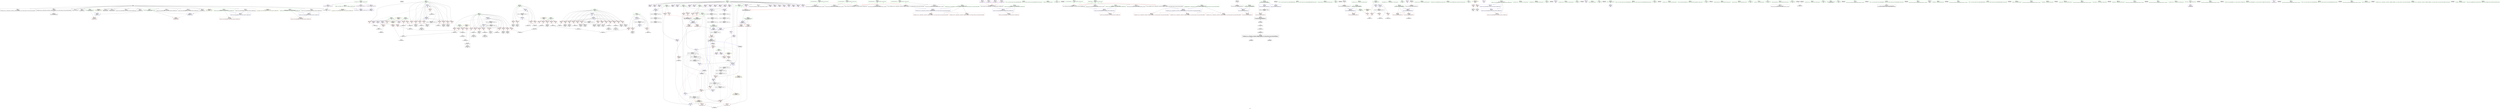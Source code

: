 digraph "SVFG" {
	label="SVFG";

	Node0x55dcc41a1e40 [shape=record,color=grey,label="{NodeID: 0\nNullPtr}"];
	Node0x55dcc41a1e40 -> Node0x55dcc43b8330[style=solid];
	Node0x55dcc41a1e40 -> Node0x55dcc43b8430[style=solid];
	Node0x55dcc41a1e40 -> Node0x55dcc43b8500[style=solid];
	Node0x55dcc41a1e40 -> Node0x55dcc43b85d0[style=solid];
	Node0x55dcc41a1e40 -> Node0x55dcc43b86a0[style=solid];
	Node0x55dcc41a1e40 -> Node0x55dcc43b8770[style=solid];
	Node0x55dcc41a1e40 -> Node0x55dcc43b8840[style=solid];
	Node0x55dcc41a1e40 -> Node0x55dcc43b8910[style=solid];
	Node0x55dcc41a1e40 -> Node0x55dcc43b89e0[style=solid];
	Node0x55dcc41a1e40 -> Node0x55dcc43b8ab0[style=solid];
	Node0x55dcc41a1e40 -> Node0x55dcc43bdf30[style=solid];
	Node0x55dcc41a1e40 -> Node0x55dcc43be000[style=solid];
	Node0x55dcc41a1e40 -> Node0x55dcc43be0d0[style=solid];
	Node0x55dcc41a1e40 -> Node0x55dcc43c9b80[style=solid];
	Node0x55dcc441cf00 [shape=record,color=black,label="{NodeID: 692\n192 = PHI()\n}"];
	Node0x55dcc43d84c0 [shape=record,color=grey,label="{NodeID: 526\n388 = Binary(374, 387, )\n}"];
	Node0x55dcc43d84c0 -> Node0x55dcc43bf390[style=solid];
	Node0x55dcc43c8530 [shape=record,color=red,label="{NodeID: 277\n378\<--377\n\<--arrayidx51\nmain\n}"];
	Node0x55dcc43c8530 -> Node0x55dcc43d6b40[style=solid];
	Node0x55dcc43bc070 [shape=record,color=purple,label="{NodeID: 194\n505\<--40\narrayidx124\<--a\nmain\n}"];
	Node0x55dcc43b8840 [shape=record,color=black,label="{NodeID: 111\n172\<--3\n\<--dummyVal\n_ZStplIcSt11char_traitsIcESaIcEENSt7__cxx1112basic_stringIT_T0_T1_EERKS8_PKS5_\n}"];
	Node0x55dcc43b6ff0 [shape=record,color=green,label="{NodeID: 28\n18\<--20\n_Z13largeFileNameB5cxx11\<--_Z13largeFileNameB5cxx11_field_insensitive\nGlob |{|<s1>14|<s2>25}}"];
	Node0x55dcc43b6ff0 -> Node0x55dcc43be3a0[style=solid];
	Node0x55dcc43b6ff0:s1 -> Node0x55dcc441ee00[style=solid,color=red];
	Node0x55dcc43b6ff0:s2 -> Node0x55dcc441fa00[style=solid,color=red];
	Node0x55dcc441f3b0 [shape=record,color=black,label="{NodeID: 720\n145 = PHI(136, 190, 206, 213, )\n2nd arg _ZStplIcSt11char_traitsIcESaIcEENSt7__cxx1112basic_stringIT_T0_T1_EERKS8_PKS5_ }"];
	Node0x55dcc441f3b0 -> Node0x55dcc43c9ef0[style=solid];
	Node0x55dcc43c9c80 [shape=record,color=blue,label="{NodeID: 305\n88\<--107\nexn.slot\<--\n__cxx_global_var_init.1\n}"];
	Node0x55dcc43c9c80 -> Node0x55dcc43bcac0[style=dashed];
	Node0x55dcc43bd7c0 [shape=record,color=red,label="{NodeID: 222\n418\<--228\n\<--q\nmain\n}"];
	Node0x55dcc43bd7c0 -> Node0x55dcc43d72c0[style=solid];
	Node0x55dcc43bf460 [shape=record,color=black,label="{NodeID: 139\n394\<--393\nidxprom58\<--\nmain\n}"];
	Node0x55dcc43b9a90 [shape=record,color=green,label="{NodeID: 56\n162\<--163\n_ZNSt7__cxx1112basic_stringIcSt11char_traitsIcESaIcEEC1ERKS4_\<--_ZNSt7__cxx1112basic_stringIcSt11char_traitsIcESaIcEEC1ERKS4__field_insensitive\n}"];
	Node0x55dcc43f7dc0 [shape=record,color=black,label="{NodeID: 582\nMR_32V_2 = PHI(MR_32V_4, MR_32V_1, )\npts\{235 \}\n}"];
	Node0x55dcc43f7dc0 -> Node0x55dcc43ca710[style=dashed];
	Node0x55dcc43cb340 [shape=record,color=blue,label="{NodeID: 333\n248\<--511\nres\<--\nmain\n}"];
	Node0x55dcc43cb340 -> Node0x55dcc43f69c0[style=dashed];
	Node0x55dcc43c6f40 [shape=record,color=red,label="{NodeID: 250\n416\<--236\n\<--j\nmain\n}"];
	Node0x55dcc43c6f40 -> Node0x55dcc43d7bc0[style=solid];
	Node0x55dcc43c0b20 [shape=record,color=purple,label="{NodeID: 167\n365\<--36\narrayidx43\<--h\nmain\n}"];
	Node0x55dcc43c0b20 -> Node0x55dcc43c8460[style=solid];
	Node0x55dcc43bb390 [shape=record,color=green,label="{NodeID: 84\n290\<--291\n_ZNSolsEi\<--_ZNSolsEi_field_insensitive\n}"];
	Node0x55dcc43a1810 [shape=record,color=green,label="{NodeID: 1\n7\<--1\n__dso_handle\<--dummyObj\nGlob }"];
	Node0x55dcc441cfd0 [shape=record,color=black,label="{NodeID: 693\n198 = PHI()\n}"];
	Node0x55dcc43d8640 [shape=record,color=grey,label="{NodeID: 527\n387 = Binary(385, 386, )\n}"];
	Node0x55dcc43d8640 -> Node0x55dcc43d84c0[style=solid];
	Node0x55dcc43c8600 [shape=record,color=red,label="{NodeID: 278\n402\<--401\n\<--arrayidx63\nmain\n}"];
	Node0x55dcc43c8600 -> Node0x55dcc43d7a40[style=solid];
	Node0x55dcc43bc140 [shape=record,color=purple,label="{NodeID: 195\n506\<--40\narrayidx125\<--a\nmain\n}"];
	Node0x55dcc43b8910 [shape=record,color=black,label="{NodeID: 112\n173\<--3\n\<--dummyVal\n_ZStplIcSt11char_traitsIcESaIcEENSt7__cxx1112basic_stringIT_T0_T1_EERKS8_PKS5_\n}"];
	Node0x55dcc43b8910 -> Node0x55dcc43ca160[style=solid];
	Node0x55dcc43b70f0 [shape=record,color=green,label="{NodeID: 29\n23\<--25\n_Z8fileNameB5cxx11\<--_Z8fileNameB5cxx11_field_insensitive\nGlob |{|<s1>18|<s2>20|<s3>24|<s4>25}}"];
	Node0x55dcc43b70f0 -> Node0x55dcc43be4a0[style=solid];
	Node0x55dcc43b70f0:s1 -> Node0x55dcc441f1e0[style=solid,color=red];
	Node0x55dcc43b70f0:s2 -> Node0x55dcc441f1e0[style=solid,color=red];
	Node0x55dcc43b70f0:s3 -> Node0x55dcc441f8b0[style=solid,color=red];
	Node0x55dcc43b70f0:s4 -> Node0x55dcc441f8b0[style=solid,color=red];
	Node0x55dcc441f580 [shape=record,color=black,label="{NodeID: 721\n624 = PHI(555, )\n0th arg _ZNSt11char_traitsIcE7compareEPKcS2_m }"];
	Node0x55dcc441f580 -> Node0x55dcc43cba90[style=solid];
	Node0x55dcc43ef6c0 [shape=record,color=black,label="{NodeID: 555\nMR_69V_3 = PHI(MR_69V_4, MR_69V_2, )\npts\{628 \}\n}"];
	Node0x55dcc43ef6c0 -> Node0x55dcc43c9570[style=dashed];
	Node0x55dcc43c9d50 [shape=record,color=blue,label="{NodeID: 306\n90\<--109\nehselector.slot\<--\n__cxx_global_var_init.1\n}"];
	Node0x55dcc43c9d50 -> Node0x55dcc43bcb90[style=dashed];
	Node0x55dcc43bd890 [shape=record,color=red,label="{NodeID: 223\n300\<--230\n\<--n\nmain\n}"];
	Node0x55dcc43bd890 -> Node0x55dcc43c4420[style=solid];
	Node0x55dcc43bf530 [shape=record,color=black,label="{NodeID: 140\n397\<--396\nidxprom60\<--\nmain\n}"];
	Node0x55dcc43b9b90 [shape=record,color=green,label="{NodeID: 57\n166\<--167\n_ZNSt7__cxx1112basic_stringIcSt11char_traitsIcESaIcEE6appendEPKc\<--_ZNSt7__cxx1112basic_stringIcSt11char_traitsIcESaIcEE6appendEPKc_field_insensitive\n}"];
	Node0x55dcc43f82c0 [shape=record,color=black,label="{NodeID: 583\nMR_34V_2 = PHI(MR_34V_3, MR_34V_1, )\npts\{237 \}\n}"];
	Node0x55dcc43f82c0 -> Node0x55dcc43ca7e0[style=dashed];
	Node0x55dcc43f82c0 -> Node0x55dcc43f82c0[style=dashed];
	Node0x55dcc43cb410 [shape=record,color=blue,label="{NodeID: 334\n250\<--515\nk117\<--inc130\nmain\n}"];
	Node0x55dcc43cb410 -> Node0x55dcc43c8120[style=dashed];
	Node0x55dcc43cb410 -> Node0x55dcc43c81f0[style=dashed];
	Node0x55dcc43cb410 -> Node0x55dcc43c82c0[style=dashed];
	Node0x55dcc43cb410 -> Node0x55dcc43cb410[style=dashed];
	Node0x55dcc43cb410 -> Node0x55dcc43fa5c0[style=dashed];
	Node0x55dcc43c7010 [shape=record,color=red,label="{NodeID: 251\n440\<--236\n\<--j\nmain\n}"];
	Node0x55dcc43c7010 -> Node0x55dcc43bfae0[style=solid];
	Node0x55dcc43c0bf0 [shape=record,color=purple,label="{NodeID: 168\n377\<--36\narrayidx51\<--h\nmain\n}"];
	Node0x55dcc43c0bf0 -> Node0x55dcc43c8530[style=solid];
	Node0x55dcc43bb490 [shape=record,color=green,label="{NodeID: 85\n319\<--320\nllvm.memset.p0i8.i64\<--llvm.memset.p0i8.i64_field_insensitive\n}"];
	Node0x55dcc43a18a0 [shape=record,color=green,label="{NodeID: 2\n11\<--1\n.str\<--dummyObj\nGlob }"];
	Node0x55dcc441d0a0 [shape=record,color=black,label="{NodeID: 694\n254 = PHI()\n}"];
	Node0x55dcc43d87c0 [shape=record,color=grey,label="{NodeID: 528\n515 = Binary(514, 288, )\n}"];
	Node0x55dcc43d87c0 -> Node0x55dcc43cb410[style=solid];
	Node0x55dcc43c86d0 [shape=record,color=red,label="{NodeID: 279\n406\<--405\n\<--arrayidx65\nmain\n}"];
	Node0x55dcc43c86d0 -> Node0x55dcc43d7a40[style=solid];
	Node0x55dcc43bc210 [shape=record,color=purple,label="{NodeID: 196\n509\<--40\narrayidx127\<--a\nmain\n|{<s0>41}}"];
	Node0x55dcc43bc210:s0 -> Node0x55dcc441eaf0[style=solid,color=red];
	Node0x55dcc43b89e0 [shape=record,color=black,label="{NodeID: 113\n175\<--3\n\<--dummyVal\n_ZStplIcSt11char_traitsIcESaIcEENSt7__cxx1112basic_stringIT_T0_T1_EERKS8_PKS5_\n}"];
	Node0x55dcc43b89e0 -> Node0x55dcc43ca230[style=solid];
	Node0x55dcc43b71f0 [shape=record,color=green,label="{NodeID: 30\n26\<--28\n_Z13inputFileNameB5cxx11\<--_Z13inputFileNameB5cxx11_field_insensitive\nGlob |{|<s1>18}}"];
	Node0x55dcc43b71f0 -> Node0x55dcc43be5a0[style=solid];
	Node0x55dcc43b71f0:s1 -> Node0x55dcc441ee00[style=solid,color=red];
	Node0x55dcc441f690 [shape=record,color=black,label="{NodeID: 722\n625 = PHI(557, )\n1st arg _ZNSt11char_traitsIcE7compareEPKcS2_m }"];
	Node0x55dcc441f690 -> Node0x55dcc43cbb60[style=solid];
	Node0x55dcc43efbc0 [shape=record,color=black,label="{NodeID: 556\nMR_62V_3 = PHI(MR_62V_4, MR_62V_2, )\npts\{592 \}\n}"];
	Node0x55dcc43efbc0 -> Node0x55dcc43c8fc0[style=dashed];
	Node0x55dcc43c9e20 [shape=record,color=blue,label="{NodeID: 307\n146\<--144\n__lhs.addr\<--__lhs\n_ZStplIcSt11char_traitsIcESaIcEENSt7__cxx1112basic_stringIT_T0_T1_EERKS8_PKS5_\n}"];
	Node0x55dcc43c9e20 -> Node0x55dcc43bcc60[style=dashed];
	Node0x55dcc43bd960 [shape=record,color=red,label="{NodeID: 224\n326\<--230\n\<--n\nmain\n}"];
	Node0x55dcc43bd960 -> Node0x55dcc43d9540[style=solid];
	Node0x55dcc43bf600 [shape=record,color=black,label="{NodeID: 141\n400\<--399\nidxprom62\<--\nmain\n}"];
	Node0x55dcc43b9c90 [shape=record,color=green,label="{NodeID: 58\n187\<--188\n__cxx_global_var_init.4\<--__cxx_global_var_init.4_field_insensitive\n}"];
	Node0x55dcc43f87c0 [shape=record,color=black,label="{NodeID: 584\nMR_36V_2 = PHI(MR_36V_3, MR_36V_1, )\npts\{239 \}\n}"];
	Node0x55dcc43f87c0 -> Node0x55dcc43f2dc0[style=dashed];
	Node0x55dcc43f87c0 -> Node0x55dcc43f87c0[style=dashed];
	Node0x55dcc43cb4e0 [shape=record,color=blue,label="{NodeID: 335\n224\<--527\ntest\<--inc135\nmain\n}"];
	Node0x55dcc43cb4e0 -> Node0x55dcc43f73c0[style=dashed];
	Node0x55dcc43c70e0 [shape=record,color=red,label="{NodeID: 252\n454\<--236\n\<--j\nmain\n}"];
	Node0x55dcc43c70e0 -> Node0x55dcc43d6840[style=solid];
	Node0x55dcc43c0cc0 [shape=record,color=purple,label="{NodeID: 169\n422\<--36\narrayidx72\<--h\nmain\n}"];
	Node0x55dcc43c0cc0 -> Node0x55dcc43c8870[style=solid];
	Node0x55dcc43bb590 [shape=record,color=green,label="{NodeID: 86\n410\<--411\n_ZSt3maxIiERKT_S2_S2_\<--_ZSt3maxIiERKT_S2_S2__field_insensitive\n}"];
	Node0x55dcc43a1930 [shape=record,color=green,label="{NodeID: 3\n16\<--1\n.str.3\<--dummyObj\nGlob }"];
	Node0x55dcc441d170 [shape=record,color=black,label="{NodeID: 695\n262 = PHI(537, )\n}"];
	Node0x55dcc43d8940 [shape=record,color=grey,label="{NodeID: 529\n481 = Binary(480, 288, )\n}"];
	Node0x55dcc43d8940 -> Node0x55dcc43caf30[style=solid];
	Node0x55dcc43c87a0 [shape=record,color=red,label="{NodeID: 280\n412\<--409\n\<--call67\nmain\n}"];
	Node0x55dcc43c87a0 -> Node0x55dcc43cab20[style=solid];
	Node0x55dcc43bc2e0 [shape=record,color=purple,label="{NodeID: 197\n258\<--44\n\<--.str.11\nmain\n}"];
	Node0x55dcc43b8ab0 [shape=record,color=black,label="{NodeID: 114\n184\<--3\nlpad.val\<--dummyVal\n_ZStplIcSt11char_traitsIcESaIcEENSt7__cxx1112basic_stringIT_T0_T1_EERKS8_PKS5_\n}"];
	Node0x55dcc43b72f0 [shape=record,color=green,label="{NodeID: 31\n31\<--33\n_Z14outputFileNameB5cxx11\<--_Z14outputFileNameB5cxx11_field_insensitive\nGlob |{|<s1>20}}"];
	Node0x55dcc43b72f0 -> Node0x55dcc43be6a0[style=solid];
	Node0x55dcc43b72f0:s1 -> Node0x55dcc441ee00[style=solid,color=red];
	Node0x55dcc441f7a0 [shape=record,color=black,label="{NodeID: 723\n626 = PHI(559, )\n2nd arg _ZNSt11char_traitsIcE7compareEPKcS2_m }"];
	Node0x55dcc441f7a0 -> Node0x55dcc43cbc30[style=solid];
	Node0x55dcc43c9ef0 [shape=record,color=blue,label="{NodeID: 308\n148\<--145\n__rhs.addr\<--__rhs\n_ZStplIcSt11char_traitsIcESaIcEENSt7__cxx1112basic_stringIT_T0_T1_EERKS8_PKS5_\n}"];
	Node0x55dcc43c9ef0 -> Node0x55dcc43bcd30[style=dashed];
	Node0x55dcc43bda30 [shape=record,color=red,label="{NodeID: 225\n338\<--230\n\<--n\nmain\n}"];
	Node0x55dcc43bda30 -> Node0x55dcc43d8340[style=solid];
	Node0x55dcc43bf6d0 [shape=record,color=black,label="{NodeID: 142\n404\<--403\nidxprom64\<--\nmain\n}"];
	Node0x55dcc43b9d90 [shape=record,color=green,label="{NodeID: 59\n194\<--195\n__cxx_global_var_init.6\<--__cxx_global_var_init.6_field_insensitive\n}"];
	Node0x55dcc43f8cc0 [shape=record,color=black,label="{NodeID: 585\nMR_38V_2 = PHI(MR_38V_3, MR_38V_1, )\npts\{241 \}\n}"];
	Node0x55dcc43f8cc0 -> Node0x55dcc43f32c0[style=dashed];
	Node0x55dcc43f8cc0 -> Node0x55dcc43f8cc0[style=dashed];
	Node0x55dcc43cb5b0 [shape=record,color=blue,label="{NodeID: 336\n540\<--538\n__lhs.addr\<--__lhs\n_ZSteqIcEN9__gnu_cxx11__enable_ifIXsr9__is_charIT_EE7__valueEbE6__typeERKNSt7__cxx1112basic_stringIS2_St11char_traitsIS2_ESaIS2_EEESC_\n}"];
	Node0x55dcc43cb5b0 -> Node0x55dcc43c8bb0[style=dashed];
	Node0x55dcc43cb5b0 -> Node0x55dcc43c8c80[style=dashed];
	Node0x55dcc43cb5b0 -> Node0x55dcc43c8d50[style=dashed];
	Node0x55dcc43c71b0 [shape=record,color=red,label="{NodeID: 253\n467\<--236\n\<--j\nmain\n}"];
	Node0x55dcc43c71b0 -> Node0x55dcc43bffc0[style=solid];
	Node0x55dcc43c0d90 [shape=record,color=purple,label="{NodeID: 170\n309\<--38\narrayidx18\<--g\nmain\n}"];
	Node0x55dcc43bb690 [shape=record,color=green,label="{NodeID: 87\n521\<--522\n_ZSt4endlIcSt11char_traitsIcEERSt13basic_ostreamIT_T0_ES6_\<--_ZSt4endlIcSt11char_traitsIcEERSt13basic_ostreamIT_T0_ES6__field_insensitive\n}"];
	Node0x55dcc43a19c0 [shape=record,color=green,label="{NodeID: 4\n21\<--1\n.str.5\<--dummyObj\nGlob }"];
	Node0x55dcc441d270 [shape=record,color=black,label="{NodeID: 696\n266 = PHI(537, )\n}"];
	Node0x55dcc43fe4c0 [shape=record,color=yellow,style=double,label="{NodeID: 613\n16V_1 = ENCHI(MR_16V_0)\npts\{1 \}\nFun[main]}"];
	Node0x55dcc43fe4c0 -> Node0x55dcc43bc920[style=dashed];
	Node0x55dcc43fe4c0 -> Node0x55dcc43bc9f0[style=dashed];
	Node0x55dcc43d8ac0 [shape=record,color=grey,label="{NodeID: 530\n491 = Binary(490, 288, )\n}"];
	Node0x55dcc43d8ac0 -> Node0x55dcc43cb0d0[style=solid];
	Node0x55dcc43c8870 [shape=record,color=red,label="{NodeID: 281\n423\<--422\n\<--arrayidx72\nmain\n}"];
	Node0x55dcc43c8870 -> Node0x55dcc43d9840[style=solid];
	Node0x55dcc43bc3b0 [shape=record,color=purple,label="{NodeID: 198\n270\<--47\n\<--.str.12\nmain\n}"];
	Node0x55dcc43bdf30 [shape=record,color=black,label="{NodeID: 115\n185\<--3\nlpad.val1\<--dummyVal\n_ZStplIcSt11char_traitsIcESaIcEENSt7__cxx1112basic_stringIT_T0_T1_EERKS8_PKS5_\n}"];
	Node0x55dcc43b73f0 [shape=record,color=green,label="{NodeID: 32\n36\<--37\nh\<--h_field_insensitive\nGlob }"];
	Node0x55dcc43b73f0 -> Node0x55dcc43c0a50[style=solid];
	Node0x55dcc43b73f0 -> Node0x55dcc43c0b20[style=solid];
	Node0x55dcc43b73f0 -> Node0x55dcc43c0bf0[style=solid];
	Node0x55dcc43b73f0 -> Node0x55dcc43c0cc0[style=solid];
	Node0x55dcc441f8b0 [shape=record,color=black,label="{NodeID: 724\n538 = PHI(23, 23, )\n0th arg _ZSteqIcEN9__gnu_cxx11__enable_ifIXsr9__is_charIT_EE7__valueEbE6__typeERKNSt7__cxx1112basic_stringIS2_St11char_traitsIS2_ESaIS2_EEESC_ }"];
	Node0x55dcc441f8b0 -> Node0x55dcc43cb5b0[style=solid];
	Node0x55dcc43c9fc0 [shape=record,color=blue,label="{NodeID: 309\n150\<--159\nnrvo\<--\n_ZStplIcSt11char_traitsIcESaIcEENSt7__cxx1112basic_stringIT_T0_T1_EERKS8_PKS5_\n}"];
	Node0x55dcc43c9fc0 -> Node0x55dcc43ca090[style=dashed];
	Node0x55dcc43bdb00 [shape=record,color=red,label="{NodeID: 226\n498\<--230\n\<--n\nmain\n}"];
	Node0x55dcc43bdb00 -> Node0x55dcc43d78c0[style=solid];
	Node0x55dcc43bf7a0 [shape=record,color=black,label="{NodeID: 143\n421\<--420\nidxprom71\<--\nmain\n}"];
	Node0x55dcc43b9e90 [shape=record,color=green,label="{NodeID: 60\n203\<--204\n__cxx_global_var_init.7\<--__cxx_global_var_init.7_field_insensitive\n}"];
	Node0x55dcc43f91c0 [shape=record,color=black,label="{NodeID: 586\nMR_40V_2 = PHI(MR_40V_3, MR_40V_1, )\npts\{243 \}\n}"];
	Node0x55dcc43f91c0 -> Node0x55dcc43c8ae0[style=dashed];
	Node0x55dcc43f91c0 -> Node0x55dcc43f37c0[style=dashed];
	Node0x55dcc43f91c0 -> Node0x55dcc43f91c0[style=dashed];
	Node0x55dcc43cb680 [shape=record,color=blue,label="{NodeID: 337\n542\<--539\n__rhs.addr\<--__rhs\n_ZSteqIcEN9__gnu_cxx11__enable_ifIXsr9__is_charIT_EE7__valueEbE6__typeERKNSt7__cxx1112basic_stringIS2_St11char_traitsIS2_ESaIS2_EEESC_\n}"];
	Node0x55dcc43cb680 -> Node0x55dcc43c8e20[style=dashed];
	Node0x55dcc43cb680 -> Node0x55dcc43c8ef0[style=dashed];
	Node0x55dcc43c7280 [shape=record,color=red,label="{NodeID: 254\n485\<--236\n\<--j\nmain\n}"];
	Node0x55dcc43c7280 -> Node0x55dcc43d8c40[style=solid];
	Node0x55dcc43c0e60 [shape=record,color=purple,label="{NodeID: 171\n405\<--38\narrayidx65\<--g\nmain\n}"];
	Node0x55dcc43c0e60 -> Node0x55dcc43c86d0[style=solid];
	Node0x55dcc43bb790 [shape=record,color=green,label="{NodeID: 88\n523\<--524\n_ZNSolsEPFRSoS_E\<--_ZNSolsEPFRSoS_E_field_insensitive\n}"];
	Node0x55dcc43a0660 [shape=record,color=green,label="{NodeID: 5\n29\<--1\n.str.8\<--dummyObj\nGlob }"];
	Node0x55dcc441d3b0 [shape=record,color=black,label="{NodeID: 697\n268 = PHI()\n}"];
	Node0x55dcc43d8c40 [shape=record,color=grey,label="{NodeID: 531\n486 = Binary(485, 288, )\n}"];
	Node0x55dcc43d8c40 -> Node0x55dcc43cb000[style=solid];
	Node0x55dcc43c8940 [shape=record,color=red,label="{NodeID: 282\n447\<--446\n\<--call89\nmain\n}"];
	Node0x55dcc43c8940 -> Node0x55dcc43cacc0[style=solid];
	Node0x55dcc43bc480 [shape=record,color=purple,label="{NodeID: 199\n282\<--52\n\<--.str.13\nmain\n}"];
	Node0x55dcc43be000 [shape=record,color=black,label="{NodeID: 116\n568\<--3\n\<--dummyVal\n_ZSteqIcEN9__gnu_cxx11__enable_ifIXsr9__is_charIT_EE7__valueEbE6__typeERKNSt7__cxx1112basic_stringIS2_St11char_traitsIS2_ESaIS2_EEESC_\n}"];
	Node0x55dcc43b74f0 [shape=record,color=green,label="{NodeID: 33\n38\<--39\ng\<--g_field_insensitive\nGlob }"];
	Node0x55dcc43b74f0 -> Node0x55dcc43c0d90[style=solid];
	Node0x55dcc43b74f0 -> Node0x55dcc43c0e60[style=solid];
	Node0x55dcc441fa00 [shape=record,color=black,label="{NodeID: 725\n539 = PHI(13, 18, )\n1st arg _ZSteqIcEN9__gnu_cxx11__enable_ifIXsr9__is_charIT_EE7__valueEbE6__typeERKNSt7__cxx1112basic_stringIS2_St11char_traitsIS2_ESaIS2_EEESC_ }"];
	Node0x55dcc441fa00 -> Node0x55dcc43cb680[style=solid];
	Node0x55dcc43ca090 [shape=record,color=blue,label="{NodeID: 310\n150\<--169\nnrvo\<--\n_ZStplIcSt11char_traitsIcESaIcEENSt7__cxx1112basic_stringIT_T0_T1_EERKS8_PKS5_\n}"];
	Node0x55dcc43ca090 -> Node0x55dcc43bce00[style=dashed];
	Node0x55dcc43bdbd0 [shape=record,color=red,label="{NodeID: 227\n503\<--230\n\<--n\nmain\n}"];
	Node0x55dcc43bdbd0 -> Node0x55dcc43c0160[style=solid];
	Node0x55dcc43bf870 [shape=record,color=black,label="{NodeID: 144\n428\<--427\nidxprom77\<--add76\nmain\n}"];
	Node0x55dcc43b9f90 [shape=record,color=green,label="{NodeID: 61\n210\<--211\n__cxx_global_var_init.9\<--__cxx_global_var_init.9_field_insensitive\n}"];
	Node0x55dcc43f96c0 [shape=record,color=black,label="{NodeID: 587\nMR_42V_2 = PHI(MR_42V_3, MR_42V_1, )\npts\{245 \}\n}"];
	Node0x55dcc43f96c0 -> Node0x55dcc43f3cc0[style=dashed];
	Node0x55dcc43f96c0 -> Node0x55dcc43f96c0[style=dashed];
	Node0x55dcc43d5fa0 [shape=record,color=black,label="{NodeID: 504\n566 = PHI(159, 564, )\n}"];
	Node0x55dcc43d5fa0 -> Node0x55dcc43c0300[style=solid];
	Node0x55dcc43cb750 [shape=record,color=blue,label="{NodeID: 338\n593\<--589\n__a.addr\<--__a\n_ZSt3maxIiERKT_S2_S2_\n}"];
	Node0x55dcc43cb750 -> Node0x55dcc43c9090[style=dashed];
	Node0x55dcc43cb750 -> Node0x55dcc43c9160[style=dashed];
	Node0x55dcc43c7350 [shape=record,color=red,label="{NodeID: 255\n337\<--238\n\<--k\nmain\n}"];
	Node0x55dcc43c7350 -> Node0x55dcc43c45a0[style=solid];
	Node0x55dcc43c0f30 [shape=record,color=purple,label="{NodeID: 172\n321\<--40\n\<--a\nmain\n}"];
	Node0x55dcc43c0f30 -> Node0x55dcc43ca640[style=solid];
	Node0x55dcc43bb890 [shape=record,color=green,label="{NodeID: 89\n540\<--541\n__lhs.addr\<--__lhs.addr_field_insensitive\n_ZSteqIcEN9__gnu_cxx11__enable_ifIXsr9__is_charIT_EE7__valueEbE6__typeERKNSt7__cxx1112basic_stringIS2_St11char_traitsIS2_ESaIS2_EEESC_\n}"];
	Node0x55dcc43bb890 -> Node0x55dcc43c8bb0[style=solid];
	Node0x55dcc43bb890 -> Node0x55dcc43c8c80[style=solid];
	Node0x55dcc43bb890 -> Node0x55dcc43c8d50[style=solid];
	Node0x55dcc43bb890 -> Node0x55dcc43cb5b0[style=solid];
	Node0x55dcc43a06f0 [shape=record,color=green,label="{NodeID: 6\n34\<--1\n.str.10\<--dummyObj\nGlob }"];
	Node0x55dcc441d4b0 [shape=record,color=black,label="{NodeID: 698\n273 = PHI()\n}"];
	Node0x55dcc43fe6b0 [shape=record,color=yellow,style=double,label="{NodeID: 615\n20V_1 = ENCHI(MR_20V_0)\npts\{223 \}\nFun[main]}"];
	Node0x55dcc43fe6b0 -> Node0x55dcc43bd070[style=dashed];
	Node0x55dcc43d8dc0 [shape=record,color=grey,label="{NodeID: 532\n313 = Binary(312, 288, )\n}"];
	Node0x55dcc43d8dc0 -> Node0x55dcc43ca570[style=solid];
	Node0x55dcc43c8a10 [shape=record,color=red,label="{NodeID: 283\n474\<--473\n\<--call105\nmain\n}"];
	Node0x55dcc43c8a10 -> Node0x55dcc43cae60[style=solid];
	Node0x55dcc43bc550 [shape=record,color=purple,label="{NodeID: 200\n292\<--54\n\<--.str.14\nmain\n}"];
	Node0x55dcc43be0d0 [shape=record,color=black,label="{NodeID: 117\n569\<--3\n\<--dummyVal\n_ZSteqIcEN9__gnu_cxx11__enable_ifIXsr9__is_charIT_EE7__valueEbE6__typeERKNSt7__cxx1112basic_stringIS2_St11char_traitsIS2_ESaIS2_EEESC_\n|{<s0>50}}"];
	Node0x55dcc43be0d0:s0 -> Node0x55dcc441ecf0[style=solid,color=red];
	Node0x55dcc43b75f0 [shape=record,color=green,label="{NodeID: 34\n40\<--43\na\<--a_field_insensitive\nGlob }"];
	Node0x55dcc43b75f0 -> Node0x55dcc43be7a0[style=solid];
	Node0x55dcc43b75f0 -> Node0x55dcc43c0f30[style=solid];
	Node0x55dcc43b75f0 -> Node0x55dcc43c1000[style=solid];
	Node0x55dcc43b75f0 -> Node0x55dcc43c10d0[style=solid];
	Node0x55dcc43b75f0 -> Node0x55dcc43c11a0[style=solid];
	Node0x55dcc43b75f0 -> Node0x55dcc43c1270[style=solid];
	Node0x55dcc43b75f0 -> Node0x55dcc43c1340[style=solid];
	Node0x55dcc43b75f0 -> Node0x55dcc43c1410[style=solid];
	Node0x55dcc43b75f0 -> Node0x55dcc43c14e0[style=solid];
	Node0x55dcc43b75f0 -> Node0x55dcc43c15b0[style=solid];
	Node0x55dcc43b75f0 -> Node0x55dcc43c1680[style=solid];
	Node0x55dcc43b75f0 -> Node0x55dcc43c1750[style=solid];
	Node0x55dcc43b75f0 -> Node0x55dcc43c1820[style=solid];
	Node0x55dcc43b75f0 -> Node0x55dcc43c18f0[style=solid];
	Node0x55dcc43b75f0 -> Node0x55dcc43c19c0[style=solid];
	Node0x55dcc43b75f0 -> Node0x55dcc43c1a90[style=solid];
	Node0x55dcc43b75f0 -> Node0x55dcc43c1b60[style=solid];
	Node0x55dcc43b75f0 -> Node0x55dcc43c1c30[style=solid];
	Node0x55dcc43b75f0 -> Node0x55dcc43c1d00[style=solid];
	Node0x55dcc43b75f0 -> Node0x55dcc43c1dd0[style=solid];
	Node0x55dcc43b75f0 -> Node0x55dcc43c1ea0[style=solid];
	Node0x55dcc43b75f0 -> Node0x55dcc43bbed0[style=solid];
	Node0x55dcc43b75f0 -> Node0x55dcc43bbfa0[style=solid];
	Node0x55dcc43b75f0 -> Node0x55dcc43bc070[style=solid];
	Node0x55dcc43b75f0 -> Node0x55dcc43bc140[style=solid];
	Node0x55dcc43b75f0 -> Node0x55dcc43bc210[style=solid];
	Node0x55dcc43ca160 [shape=record,color=blue,label="{NodeID: 311\n152\<--173\nexn.slot\<--\n_ZStplIcSt11char_traitsIcESaIcEENSt7__cxx1112basic_stringIT_T0_T1_EERKS8_PKS5_\n}"];
	Node0x55dcc43ca160 -> Node0x55dcc43bced0[style=dashed];
	Node0x55dcc43bdca0 [shape=record,color=red,label="{NodeID: 228\n299\<--232\n\<--i\nmain\n}"];
	Node0x55dcc43bdca0 -> Node0x55dcc43c4420[style=solid];
	Node0x55dcc43bf940 [shape=record,color=black,label="{NodeID: 145\n433\<--432\nidxprom81\<--add80\nmain\n}"];
	Node0x55dcc43ba090 [shape=record,color=green,label="{NodeID: 62\n217\<--218\nmain\<--main_field_insensitive\n}"];
	Node0x55dcc43f9bc0 [shape=record,color=black,label="{NodeID: 588\nMR_44V_2 = PHI(MR_44V_3, MR_44V_1, )\npts\{247 \}\n}"];
	Node0x55dcc43f9bc0 -> Node0x55dcc43f41c0[style=dashed];
	Node0x55dcc43f9bc0 -> Node0x55dcc43f9bc0[style=dashed];
	Node0x55dcc43d6540 [shape=record,color=grey,label="{NodeID: 505\n564 = Binary(563, 169, )\n}"];
	Node0x55dcc43d6540 -> Node0x55dcc43d5fa0[style=solid];
	Node0x55dcc43cb820 [shape=record,color=blue,label="{NodeID: 339\n595\<--590\n__b.addr\<--__b\n_ZSt3maxIiERKT_S2_S2_\n}"];
	Node0x55dcc43cb820 -> Node0x55dcc43c9230[style=dashed];
	Node0x55dcc43cb820 -> Node0x55dcc43c9300[style=dashed];
	Node0x55dcc43c7420 [shape=record,color=red,label="{NodeID: 256\n349\<--238\n\<--k\nmain\n}"];
	Node0x55dcc43c7420 -> Node0x55dcc43bf050[style=solid];
	Node0x55dcc43c1000 [shape=record,color=purple,label="{NodeID: 173\n345\<--40\narrayidx32\<--a\nmain\n}"];
	Node0x55dcc43bb960 [shape=record,color=green,label="{NodeID: 90\n542\<--543\n__rhs.addr\<--__rhs.addr_field_insensitive\n_ZSteqIcEN9__gnu_cxx11__enable_ifIXsr9__is_charIT_EE7__valueEbE6__typeERKNSt7__cxx1112basic_stringIS2_St11char_traitsIS2_ESaIS2_EEESC_\n}"];
	Node0x55dcc43bb960 -> Node0x55dcc43c8e20[style=solid];
	Node0x55dcc43bb960 -> Node0x55dcc43c8ef0[style=solid];
	Node0x55dcc43bb960 -> Node0x55dcc43cb680[style=solid];
	Node0x55dcc43a0780 [shape=record,color=green,label="{NodeID: 7\n44\<--1\n.str.11\<--dummyObj\nGlob }"];
	Node0x55dcc441d580 [shape=record,color=black,label="{NodeID: 699\n283 = PHI()\n}"];
	Node0x55dcc43d8f40 [shape=record,color=grey,label="{NodeID: 533\n459 = Binary(458, 288, )\n}"];
	Node0x55dcc43d8f40 -> Node0x55dcc43bfe20[style=solid];
	Node0x55dcc43c8ae0 [shape=record,color=red,label="{NodeID: 284\n511\<--510\n\<--call128\nmain\n}"];
	Node0x55dcc43c8ae0 -> Node0x55dcc43cb340[style=solid];
	Node0x55dcc43bc620 [shape=record,color=purple,label="{NodeID: 201\n680\<--56\nllvm.global_ctors_0\<--llvm.global_ctors\nGlob }"];
	Node0x55dcc43bc620 -> Node0x55dcc43c9980[style=solid];
	Node0x55dcc43be1a0 [shape=record,color=black,label="{NodeID: 118\n9\<--8\n\<--_Z11problemNameB5cxx11\nCan only get source location for instruction, argument, global var or function.}"];
	Node0x55dcc43b76f0 [shape=record,color=green,label="{NodeID: 35\n56\<--60\nllvm.global_ctors\<--llvm.global_ctors_field_insensitive\nGlob }"];
	Node0x55dcc43b76f0 -> Node0x55dcc43bc620[style=solid];
	Node0x55dcc43b76f0 -> Node0x55dcc43bc720[style=solid];
	Node0x55dcc43b76f0 -> Node0x55dcc43bc820[style=solid];
	Node0x55dcc43ca230 [shape=record,color=blue,label="{NodeID: 312\n154\<--175\nehselector.slot\<--\n_ZStplIcSt11char_traitsIcESaIcEENSt7__cxx1112basic_stringIT_T0_T1_EERKS8_PKS5_\n}"];
	Node0x55dcc43ca230 -> Node0x55dcc43bcfa0[style=dashed];
	Node0x55dcc43bdd70 [shape=record,color=red,label="{NodeID: 229\n303\<--232\n\<--i\nmain\n}"];
	Node0x55dcc43bdd70 -> Node0x55dcc43bed10[style=solid];
	Node0x55dcc43bfa10 [shape=record,color=black,label="{NodeID: 146\n438\<--437\nidxprom83\<--\nmain\n}"];
	Node0x55dcc43ba190 [shape=record,color=green,label="{NodeID: 63\n220\<--221\nretval\<--retval_field_insensitive\nmain\n}"];
	Node0x55dcc43ba190 -> Node0x55dcc43ca300[style=solid];
	Node0x55dcc43fa0c0 [shape=record,color=black,label="{NodeID: 589\nMR_46V_2 = PHI(MR_46V_4, MR_46V_1, )\npts\{249 \}\n}"];
	Node0x55dcc43fa0c0 -> Node0x55dcc43c87a0[style=dashed];
	Node0x55dcc43fa0c0 -> Node0x55dcc43c8940[style=dashed];
	Node0x55dcc43fa0c0 -> Node0x55dcc43c8a10[style=dashed];
	Node0x55dcc43fa0c0 -> Node0x55dcc43cb1a0[style=dashed];
	Node0x55dcc43d66c0 [shape=record,color=grey,label="{NodeID: 506\n527 = Binary(526, 288, )\n}"];
	Node0x55dcc43d66c0 -> Node0x55dcc43cb4e0[style=solid];
	Node0x55dcc43cb8f0 [shape=record,color=blue,label="{NodeID: 340\n591\<--605\nretval\<--\n_ZSt3maxIiERKT_S2_S2_\n}"];
	Node0x55dcc43cb8f0 -> Node0x55dcc43efbc0[style=dashed];
	Node0x55dcc43c74f0 [shape=record,color=red,label="{NodeID: 257\n359\<--238\n\<--k\nmain\n}"];
	Node0x55dcc43c74f0 -> Node0x55dcc43d6fc0[style=solid];
	Node0x55dcc43c10d0 [shape=record,color=purple,label="{NodeID: 174\n348\<--40\narrayidx34\<--a\nmain\n}"];
	Node0x55dcc43bba30 [shape=record,color=green,label="{NodeID: 91\n548\<--549\n_ZNKSt7__cxx1112basic_stringIcSt11char_traitsIcESaIcEE4sizeEv\<--_ZNKSt7__cxx1112basic_stringIcSt11char_traitsIcESaIcEE4sizeEv_field_insensitive\n}"];
	Node0x55dcc43a0810 [shape=record,color=green,label="{NodeID: 8\n46\<--1\nstdin\<--dummyObj\nGlob }"];
	Node0x55dcc441d6b0 [shape=record,color=black,label="{NodeID: 700\n289 = PHI()\n}"];
	Node0x55dcc43fe870 [shape=record,color=yellow,style=double,label="{NodeID: 617\n24V_1 = ENCHI(MR_24V_0)\npts\{227 \}\nFun[main]}"];
	Node0x55dcc43fe870 -> Node0x55dcc43bd3b0[style=dashed];
	Node0x55dcc43fe870 -> Node0x55dcc43bd480[style=dashed];
	Node0x55dcc43fe870 -> Node0x55dcc43bd550[style=dashed];
	Node0x55dcc43d90c0 [shape=record,color=grey,label="{NodeID: 534\n367 = cmp(362, 366, )\n}"];
	Node0x55dcc43c8bb0 [shape=record,color=red,label="{NodeID: 285\n546\<--540\n\<--__lhs.addr\n_ZSteqIcEN9__gnu_cxx11__enable_ifIXsr9__is_charIT_EE7__valueEbE6__typeERKNSt7__cxx1112basic_stringIS2_St11char_traitsIS2_ESaIS2_EEESC_\n}"];
	Node0x55dcc43bc720 [shape=record,color=purple,label="{NodeID: 202\n681\<--56\nllvm.global_ctors_1\<--llvm.global_ctors\nGlob }"];
	Node0x55dcc43bc720 -> Node0x55dcc43c9a80[style=solid];
	Node0x55dcc43be2a0 [shape=record,color=black,label="{NodeID: 119\n14\<--13\n\<--_Z13smallFileNameB5cxx11\nCan only get source location for instruction, argument, global var or function.}"];
	Node0x55dcc43b77f0 [shape=record,color=green,label="{NodeID: 36\n61\<--62\n__cxx_global_var_init\<--__cxx_global_var_init_field_insensitive\n}"];
	Node0x55dcc43ca300 [shape=record,color=blue,label="{NodeID: 313\n220\<--253\nretval\<--\nmain\n}"];
	Node0x55dcc43bde40 [shape=record,color=red,label="{NodeID: 230\n307\<--232\n\<--i\nmain\n}"];
	Node0x55dcc43bde40 -> Node0x55dcc43bede0[style=solid];
	Node0x55dcc43bfae0 [shape=record,color=black,label="{NodeID: 147\n441\<--440\nidxprom85\<--\nmain\n}"];
	Node0x55dcc43ba260 [shape=record,color=green,label="{NodeID: 64\n222\<--223\nT\<--T_field_insensitive\nmain\n}"];
	Node0x55dcc43ba260 -> Node0x55dcc43bd070[style=solid];
	Node0x55dcc43fa5c0 [shape=record,color=black,label="{NodeID: 590\nMR_48V_2 = PHI(MR_48V_4, MR_48V_1, )\npts\{251 \}\n}"];
	Node0x55dcc43fa5c0 -> Node0x55dcc43cb270[style=dashed];
	Node0x55dcc43d6840 [shape=record,color=grey,label="{NodeID: 507\n455 = Binary(454, 288, )\n}"];
	Node0x55dcc43d6840 -> Node0x55dcc43bfd50[style=solid];
	Node0x55dcc43cb9c0 [shape=record,color=blue,label="{NodeID: 341\n591\<--608\nretval\<--\n_ZSt3maxIiERKT_S2_S2_\n}"];
	Node0x55dcc43cb9c0 -> Node0x55dcc43efbc0[style=dashed];
	Node0x55dcc43c75c0 [shape=record,color=red,label="{NodeID: 258\n374\<--238\n\<--k\nmain\n}"];
	Node0x55dcc43c75c0 -> Node0x55dcc43d84c0[style=solid];
	Node0x55dcc43c11a0 [shape=record,color=purple,label="{NodeID: 175\n351\<--40\narrayidx36\<--a\nmain\n}"];
	Node0x55dcc43c11a0 -> Node0x55dcc43c8390[style=solid];
	Node0x55dcc43bbb30 [shape=record,color=green,label="{NodeID: 92\n561\<--562\n_ZNSt11char_traitsIcE7compareEPKcS2_m\<--_ZNSt11char_traitsIcE7compareEPKcS2_m_field_insensitive\n}"];
	Node0x55dcc43a08a0 [shape=record,color=green,label="{NodeID: 9\n47\<--1\n.str.12\<--dummyObj\nGlob }"];
	Node0x55dcc441d7b0 [shape=record,color=black,label="{NodeID: 701\n293 = PHI()\n}"];
	Node0x55dcc43fe950 [shape=record,color=yellow,style=double,label="{NodeID: 618\n26V_1 = ENCHI(MR_26V_0)\npts\{229 \}\nFun[main]}"];
	Node0x55dcc43fe950 -> Node0x55dcc43bd620[style=dashed];
	Node0x55dcc43fe950 -> Node0x55dcc43bd6f0[style=dashed];
	Node0x55dcc43fe950 -> Node0x55dcc43bd7c0[style=dashed];
	Node0x55dcc43d9240 [shape=record,color=grey,label="{NodeID: 535\n563 = cmp(560, 253, )\n}"];
	Node0x55dcc43d9240 -> Node0x55dcc43d6540[style=solid];
	Node0x55dcc43c8c80 [shape=record,color=red,label="{NodeID: 286\n554\<--540\n\<--__lhs.addr\n_ZSteqIcEN9__gnu_cxx11__enable_ifIXsr9__is_charIT_EE7__valueEbE6__typeERKNSt7__cxx1112basic_stringIS2_St11char_traitsIS2_ESaIS2_EEESC_\n}"];
	Node0x55dcc43bc820 [shape=record,color=purple,label="{NodeID: 203\n682\<--56\nllvm.global_ctors_2\<--llvm.global_ctors\nGlob }"];
	Node0x55dcc43bc820 -> Node0x55dcc43c9b80[style=solid];
	Node0x55dcc43be3a0 [shape=record,color=black,label="{NodeID: 120\n19\<--18\n\<--_Z13largeFileNameB5cxx11\nCan only get source location for instruction, argument, global var or function.}"];
	Node0x55dcc43b78f0 [shape=record,color=green,label="{NodeID: 37\n65\<--66\n_ZNSt8ios_base4InitC1Ev\<--_ZNSt8ios_base4InitC1Ev_field_insensitive\n}"];
	Node0x55dcc43ca3d0 [shape=record,color=blue,label="{NodeID: 314\n224\<--253\ntest\<--\nmain\n}"];
	Node0x55dcc43ca3d0 -> Node0x55dcc43f73c0[style=dashed];
	Node0x55dcc43c5fd0 [shape=record,color=red,label="{NodeID: 231\n312\<--232\n\<--i\nmain\n}"];
	Node0x55dcc43c5fd0 -> Node0x55dcc43d8dc0[style=solid];
	Node0x55dcc43bfbb0 [shape=record,color=black,label="{NodeID: 148\n444\<--443\nidxprom87\<--\nmain\n}"];
	Node0x55dcc43ba330 [shape=record,color=green,label="{NodeID: 65\n224\<--225\ntest\<--test_field_insensitive\nmain\n}"];
	Node0x55dcc43ba330 -> Node0x55dcc43bd140[style=solid];
	Node0x55dcc43ba330 -> Node0x55dcc43bd210[style=solid];
	Node0x55dcc43ba330 -> Node0x55dcc43bd2e0[style=solid];
	Node0x55dcc43ba330 -> Node0x55dcc43ca3d0[style=solid];
	Node0x55dcc43ba330 -> Node0x55dcc43cb4e0[style=solid];
	Node0x55dcc43faac0 [shape=record,color=black,label="{NodeID: 591\nMR_54V_2 = PHI(MR_54V_4, MR_54V_1, )\npts\{430000 \}\n}"];
	Node0x55dcc43faac0 -> Node0x55dcc43ca640[style=dashed];
	Node0x55dcc43d69c0 [shape=record,color=grey,label="{NodeID: 508\n370 = Binary(369, 288, )\n}"];
	Node0x55dcc43d69c0 -> Node0x55dcc43bf1f0[style=solid];
	Node0x55dcc43cba90 [shape=record,color=blue,label="{NodeID: 342\n629\<--624\n__s1.addr\<--__s1\n_ZNSt11char_traitsIcE7compareEPKcS2_m\n}"];
	Node0x55dcc43cba90 -> Node0x55dcc43c9640[style=dashed];
	Node0x55dcc43c7690 [shape=record,color=red,label="{NodeID: 259\n399\<--238\n\<--k\nmain\n}"];
	Node0x55dcc43c7690 -> Node0x55dcc43bf600[style=solid];
	Node0x55dcc43c1270 [shape=record,color=purple,label="{NodeID: 176\n372\<--40\narrayidx48\<--a\nmain\n}"];
	Node0x55dcc43bbc30 [shape=record,color=green,label="{NodeID: 93\n571\<--572\n__clang_call_terminate\<--__clang_call_terminate_field_insensitive\n}"];
	Node0x55dcc43a0930 [shape=record,color=green,label="{NodeID: 10\n49\<--1\nstdout\<--dummyObj\nGlob }"];
	Node0x55dcc441d880 [shape=record,color=black,label="{NodeID: 702\n473 = PHI(588, )\n}"];
	Node0x55dcc441d880 -> Node0x55dcc43c8a10[style=solid];
	Node0x55dcc43fea30 [shape=record,color=yellow,style=double,label="{NodeID: 619\n28V_1 = ENCHI(MR_28V_0)\npts\{231 \}\nFun[main]}"];
	Node0x55dcc43fea30 -> Node0x55dcc43bd890[style=dashed];
	Node0x55dcc43fea30 -> Node0x55dcc43bd960[style=dashed];
	Node0x55dcc43fea30 -> Node0x55dcc43bda30[style=dashed];
	Node0x55dcc43fea30 -> Node0x55dcc43bdb00[style=dashed];
	Node0x55dcc43fea30 -> Node0x55dcc43bdbd0[style=dashed];
	Node0x55dcc43d93c0 [shape=record,color=grey,label="{NodeID: 536\n353 = cmp(352, 354, )\n}"];
	Node0x55dcc43c8d50 [shape=record,color=red,label="{NodeID: 287\n558\<--540\n\<--__lhs.addr\n_ZSteqIcEN9__gnu_cxx11__enable_ifIXsr9__is_charIT_EE7__valueEbE6__typeERKNSt7__cxx1112basic_stringIS2_St11char_traitsIS2_ESaIS2_EEESC_\n}"];
	Node0x55dcc43bc920 [shape=record,color=red,label="{NodeID: 204\n257\<--46\n\<--stdin\nmain\n}"];
	Node0x55dcc43bc920 -> Node0x55dcc43beb70[style=solid];
	Node0x55dcc43be4a0 [shape=record,color=black,label="{NodeID: 121\n24\<--23\n\<--_Z8fileNameB5cxx11\nCan only get source location for instruction, argument, global var or function.}"];
	Node0x55dcc43b79f0 [shape=record,color=green,label="{NodeID: 38\n71\<--72\n__cxa_atexit\<--__cxa_atexit_field_insensitive\n}"];
	Node0x55dcc43f23c0 [shape=record,color=black,label="{NodeID: 564\nMR_54V_4 = PHI(MR_54V_5, MR_54V_3, )\npts\{430000 \}\n|{|<s4>41}}"];
	Node0x55dcc43f23c0 -> Node0x55dcc43c8ae0[style=dashed];
	Node0x55dcc43f23c0 -> Node0x55dcc43f23c0[style=dashed];
	Node0x55dcc43f23c0 -> Node0x55dcc43f64c0[style=dashed];
	Node0x55dcc43f23c0 -> Node0x55dcc43faac0[style=dashed];
	Node0x55dcc43f23c0:s4 -> Node0x55dcc43ee8c0[style=dashed,color=red];
	Node0x55dcc43ca4a0 [shape=record,color=blue,label="{NodeID: 315\n232\<--253\ni\<--\nmain\n}"];
	Node0x55dcc43ca4a0 -> Node0x55dcc43bdca0[style=dashed];
	Node0x55dcc43ca4a0 -> Node0x55dcc43bdd70[style=dashed];
	Node0x55dcc43ca4a0 -> Node0x55dcc43bde40[style=dashed];
	Node0x55dcc43ca4a0 -> Node0x55dcc43c5fd0[style=dashed];
	Node0x55dcc43ca4a0 -> Node0x55dcc43ca570[style=dashed];
	Node0x55dcc43ca4a0 -> Node0x55dcc43f78c0[style=dashed];
	Node0x55dcc43c60a0 [shape=record,color=red,label="{NodeID: 232\n325\<--234\n\<--i20\nmain\n}"];
	Node0x55dcc43c60a0 -> Node0x55dcc43d9540[style=solid];
	Node0x55dcc43bfc80 [shape=record,color=black,label="{NodeID: 149\n452\<--451\nidxprom91\<--\nmain\n}"];
	Node0x55dcc43ba400 [shape=record,color=green,label="{NodeID: 66\n226\<--227\np\<--p_field_insensitive\nmain\n}"];
	Node0x55dcc43ba400 -> Node0x55dcc43bd3b0[style=solid];
	Node0x55dcc43ba400 -> Node0x55dcc43bd480[style=solid];
	Node0x55dcc43ba400 -> Node0x55dcc43bd550[style=solid];
	Node0x55dcc43d6b40 [shape=record,color=grey,label="{NodeID: 509\n382 = Binary(378, 381, )\n}"];
	Node0x55dcc43d6b40 -> Node0x55dcc43d7ec0[style=solid];
	Node0x55dcc43cbb60 [shape=record,color=blue,label="{NodeID: 343\n631\<--625\n__s2.addr\<--__s2\n_ZNSt11char_traitsIcE7compareEPKcS2_m\n}"];
	Node0x55dcc43cbb60 -> Node0x55dcc43c9710[style=dashed];
	Node0x55dcc43c7760 [shape=record,color=red,label="{NodeID: 260\n431\<--238\n\<--k\nmain\n}"];
	Node0x55dcc43c7760 -> Node0x55dcc43d7d40[style=solid];
	Node0x55dcc43c1340 [shape=record,color=purple,label="{NodeID: 177\n373\<--40\narrayidx49\<--a\nmain\n}"];
	Node0x55dcc43bbd30 [shape=record,color=green,label="{NodeID: 94\n591\<--592\nretval\<--retval_field_insensitive\n_ZSt3maxIiERKT_S2_S2_\n}"];
	Node0x55dcc43bbd30 -> Node0x55dcc43c8fc0[style=solid];
	Node0x55dcc43bbd30 -> Node0x55dcc43cb8f0[style=solid];
	Node0x55dcc43bbd30 -> Node0x55dcc43cb9c0[style=solid];
	Node0x55dcc43a09f0 [shape=record,color=green,label="{NodeID: 11\n50\<--1\n_ZSt3cin\<--dummyObj\nGlob }"];
	Node0x55dcc441da80 [shape=record,color=black,label="{NodeID: 703\n510 = PHI(588, )\n}"];
	Node0x55dcc441da80 -> Node0x55dcc43c8ae0[style=solid];
	Node0x55dcc43d9540 [shape=record,color=grey,label="{NodeID: 537\n327 = cmp(325, 326, )\n}"];
	Node0x55dcc43c8e20 [shape=record,color=red,label="{NodeID: 288\n550\<--542\n\<--__rhs.addr\n_ZSteqIcEN9__gnu_cxx11__enable_ifIXsr9__is_charIT_EE7__valueEbE6__typeERKNSt7__cxx1112basic_stringIS2_St11char_traitsIS2_ESaIS2_EEESC_\n}"];
	Node0x55dcc43bc9f0 [shape=record,color=red,label="{NodeID: 205\n269\<--49\n\<--stdout\nmain\n}"];
	Node0x55dcc43bc9f0 -> Node0x55dcc43bec40[style=solid];
	Node0x55dcc43be5a0 [shape=record,color=black,label="{NodeID: 122\n27\<--26\n\<--_Z13inputFileNameB5cxx11\nCan only get source location for instruction, argument, global var or function.}"];
	Node0x55dcc43b7af0 [shape=record,color=green,label="{NodeID: 39\n70\<--76\n_ZNSt8ios_base4InitD1Ev\<--_ZNSt8ios_base4InitD1Ev_field_insensitive\n}"];
	Node0x55dcc43b7af0 -> Node0x55dcc43be8a0[style=solid];
	Node0x55dcc43ca570 [shape=record,color=blue,label="{NodeID: 316\n232\<--313\ni\<--inc\nmain\n}"];
	Node0x55dcc43ca570 -> Node0x55dcc43bdca0[style=dashed];
	Node0x55dcc43ca570 -> Node0x55dcc43bdd70[style=dashed];
	Node0x55dcc43ca570 -> Node0x55dcc43bde40[style=dashed];
	Node0x55dcc43ca570 -> Node0x55dcc43c5fd0[style=dashed];
	Node0x55dcc43ca570 -> Node0x55dcc43ca570[style=dashed];
	Node0x55dcc43ca570 -> Node0x55dcc43f78c0[style=dashed];
	Node0x55dcc43c6170 [shape=record,color=red,label="{NodeID: 233\n343\<--234\n\<--i20\nmain\n}"];
	Node0x55dcc43c6170 -> Node0x55dcc43beeb0[style=solid];
	Node0x55dcc43bfd50 [shape=record,color=black,label="{NodeID: 150\n456\<--455\nidxprom94\<--add93\nmain\n}"];
	Node0x55dcc43ba4d0 [shape=record,color=green,label="{NodeID: 67\n228\<--229\nq\<--q_field_insensitive\nmain\n}"];
	Node0x55dcc43ba4d0 -> Node0x55dcc43bd620[style=solid];
	Node0x55dcc43ba4d0 -> Node0x55dcc43bd6f0[style=solid];
	Node0x55dcc43ba4d0 -> Node0x55dcc43bd7c0[style=solid];
	Node0x55dcc43d6cc0 [shape=record,color=grey,label="{NodeID: 510\n358 = Binary(356, 357, )\n}"];
	Node0x55dcc43d6cc0 -> Node0x55dcc43d6e40[style=solid];
	Node0x55dcc43cbc30 [shape=record,color=blue,label="{NodeID: 344\n633\<--626\n__n.addr\<--__n\n_ZNSt11char_traitsIcE7compareEPKcS2_m\n}"];
	Node0x55dcc43cbc30 -> Node0x55dcc43c97e0[style=dashed];
	Node0x55dcc43cbc30 -> Node0x55dcc43c98b0[style=dashed];
	Node0x55dcc43c7830 [shape=record,color=red,label="{NodeID: 261\n443\<--238\n\<--k\nmain\n}"];
	Node0x55dcc43c7830 -> Node0x55dcc43bfbb0[style=solid];
	Node0x55dcc43c1410 [shape=record,color=purple,label="{NodeID: 178\n390\<--40\narrayidx57\<--a\nmain\n}"];
	Node0x55dcc43c1410 -> Node0x55dcc43ca980[style=solid];
	Node0x55dcc43bbe00 [shape=record,color=green,label="{NodeID: 95\n593\<--594\n__a.addr\<--__a.addr_field_insensitive\n_ZSt3maxIiERKT_S2_S2_\n}"];
	Node0x55dcc43bbe00 -> Node0x55dcc43c9090[style=solid];
	Node0x55dcc43bbe00 -> Node0x55dcc43c9160[style=solid];
	Node0x55dcc43bbe00 -> Node0x55dcc43cb750[style=solid];
	Node0x55dcc43a0ab0 [shape=record,color=green,label="{NodeID: 12\n51\<--1\n_ZSt4cout\<--dummyObj\nGlob }"];
	Node0x55dcc441dbc0 [shape=record,color=black,label="{NodeID: 704\n409 = PHI(588, )\n}"];
	Node0x55dcc441dbc0 -> Node0x55dcc43c87a0[style=solid];
	Node0x55dcc43d96c0 [shape=record,color=grey,label="{NodeID: 538\n552 = cmp(547, 551, )\n}"];
	Node0x55dcc43c8ef0 [shape=record,color=red,label="{NodeID: 289\n556\<--542\n\<--__rhs.addr\n_ZSteqIcEN9__gnu_cxx11__enable_ifIXsr9__is_charIT_EE7__valueEbE6__typeERKNSt7__cxx1112basic_stringIS2_St11char_traitsIS2_ESaIS2_EEESC_\n}"];
	Node0x55dcc43bcac0 [shape=record,color=red,label="{NodeID: 206\n113\<--88\nexn\<--exn.slot\n__cxx_global_var_init.1\n}"];
	Node0x55dcc43be6a0 [shape=record,color=black,label="{NodeID: 123\n32\<--31\n\<--_Z14outputFileNameB5cxx11\nCan only get source location for instruction, argument, global var or function.}"];
	Node0x55dcc43b7bf0 [shape=record,color=green,label="{NodeID: 40\n83\<--84\n__cxx_global_var_init.1\<--__cxx_global_var_init.1_field_insensitive\n}"];
	Node0x55dcc43f2dc0 [shape=record,color=black,label="{NodeID: 566\nMR_36V_4 = PHI(MR_36V_6, MR_36V_3, )\npts\{239 \}\n}"];
	Node0x55dcc43f2dc0 -> Node0x55dcc43ca8b0[style=dashed];
	Node0x55dcc43f2dc0 -> Node0x55dcc43f2dc0[style=dashed];
	Node0x55dcc43f2dc0 -> Node0x55dcc43f87c0[style=dashed];
	Node0x55dcc43ca640 [shape=record,color=blue,label="{NodeID: 317\n321\<--253\n\<--\nmain\n}"];
	Node0x55dcc43ca640 -> Node0x55dcc43f23c0[style=dashed];
	Node0x55dcc43c6240 [shape=record,color=red,label="{NodeID: 234\n363\<--234\n\<--i20\nmain\n}"];
	Node0x55dcc43c6240 -> Node0x55dcc43bf120[style=solid];
	Node0x55dcc43bfe20 [shape=record,color=black,label="{NodeID: 151\n460\<--459\nidxprom97\<--add96\nmain\n}"];
	Node0x55dcc43ba5a0 [shape=record,color=green,label="{NodeID: 68\n230\<--231\nn\<--n_field_insensitive\nmain\n}"];
	Node0x55dcc43ba5a0 -> Node0x55dcc43bd890[style=solid];
	Node0x55dcc43ba5a0 -> Node0x55dcc43bd960[style=solid];
	Node0x55dcc43ba5a0 -> Node0x55dcc43bda30[style=solid];
	Node0x55dcc43ba5a0 -> Node0x55dcc43bdb00[style=solid];
	Node0x55dcc43ba5a0 -> Node0x55dcc43bdbd0[style=solid];
	Node0x55dcc43d6e40 [shape=record,color=grey,label="{NodeID: 511\n362 = Binary(358, 361, )\n}"];
	Node0x55dcc43d6e40 -> Node0x55dcc43d90c0[style=solid];
	Node0x55dcc43cbd00 [shape=record,color=blue,label="{NodeID: 345\n627\<--253\nretval\<--\n_ZNSt11char_traitsIcE7compareEPKcS2_m\n}"];
	Node0x55dcc43cbd00 -> Node0x55dcc43ef6c0[style=dashed];
	Node0x55dcc43c7900 [shape=record,color=red,label="{NodeID: 262\n458\<--238\n\<--k\nmain\n}"];
	Node0x55dcc43c7900 -> Node0x55dcc43d8f40[style=solid];
	Node0x55dcc43c14e0 [shape=record,color=purple,label="{NodeID: 179\n395\<--40\narrayidx59\<--a\nmain\n}"];
	Node0x55dcc43b8b70 [shape=record,color=green,label="{NodeID: 96\n595\<--596\n__b.addr\<--__b.addr_field_insensitive\n_ZSt3maxIiERKT_S2_S2_\n}"];
	Node0x55dcc43b8b70 -> Node0x55dcc43c9230[style=solid];
	Node0x55dcc43b8b70 -> Node0x55dcc43c9300[style=solid];
	Node0x55dcc43b8b70 -> Node0x55dcc43cb820[style=solid];
	Node0x55dcc43a0b70 [shape=record,color=green,label="{NodeID: 13\n52\<--1\n.str.13\<--dummyObj\nGlob }"];
	Node0x55dcc441dd00 [shape=record,color=black,label="{NodeID: 705\n446 = PHI(588, )\n}"];
	Node0x55dcc441dd00 -> Node0x55dcc43c8940[style=solid];
	Node0x55dcc43d9840 [shape=record,color=grey,label="{NodeID: 539\n424 = cmp(419, 423, )\n}"];
	Node0x55dcc43c8fc0 [shape=record,color=red,label="{NodeID: 290\n611\<--591\n\<--retval\n_ZSt3maxIiERKT_S2_S2_\n}"];
	Node0x55dcc43c8fc0 -> Node0x55dcc43c03d0[style=solid];
	Node0x55dcc43bcb90 [shape=record,color=red,label="{NodeID: 207\n114\<--90\nsel\<--ehselector.slot\n__cxx_global_var_init.1\n}"];
	Node0x55dcc43be7a0 [shape=record,color=black,label="{NodeID: 124\n42\<--40\n\<--a\nCan only get source location for instruction, argument, global var or function.}"];
	Node0x55dcc43b7cf0 [shape=record,color=green,label="{NodeID: 41\n86\<--87\nref.tmp\<--ref.tmp_field_insensitive\n__cxx_global_var_init.1\n}"];
	Node0x55dcc43f32c0 [shape=record,color=black,label="{NodeID: 567\nMR_38V_4 = PHI(MR_38V_5, MR_38V_3, )\npts\{241 \}\n}"];
	Node0x55dcc43f32c0 -> Node0x55dcc43ca980[style=dashed];
	Node0x55dcc43f32c0 -> Node0x55dcc43ecac0[style=dashed];
	Node0x55dcc43f32c0 -> Node0x55dcc43f32c0[style=dashed];
	Node0x55dcc43f32c0 -> Node0x55dcc43f8cc0[style=dashed];
	Node0x55dcc43ca710 [shape=record,color=blue,label="{NodeID: 318\n234\<--253\ni20\<--\nmain\n}"];
	Node0x55dcc43ca710 -> Node0x55dcc43c60a0[style=dashed];
	Node0x55dcc43ca710 -> Node0x55dcc43c6170[style=dashed];
	Node0x55dcc43ca710 -> Node0x55dcc43c6240[style=dashed];
	Node0x55dcc43ca710 -> Node0x55dcc43c6310[style=dashed];
	Node0x55dcc43ca710 -> Node0x55dcc43c63e0[style=dashed];
	Node0x55dcc43ca710 -> Node0x55dcc43c64b0[style=dashed];
	Node0x55dcc43ca710 -> Node0x55dcc43c6580[style=dashed];
	Node0x55dcc43ca710 -> Node0x55dcc43c6650[style=dashed];
	Node0x55dcc43ca710 -> Node0x55dcc43c6720[style=dashed];
	Node0x55dcc43ca710 -> Node0x55dcc43c67f0[style=dashed];
	Node0x55dcc43ca710 -> Node0x55dcc43c68c0[style=dashed];
	Node0x55dcc43ca710 -> Node0x55dcc43c6990[style=dashed];
	Node0x55dcc43ca710 -> Node0x55dcc43c6a60[style=dashed];
	Node0x55dcc43ca710 -> Node0x55dcc43cb0d0[style=dashed];
	Node0x55dcc43ca710 -> Node0x55dcc43f7dc0[style=dashed];
	Node0x55dcc43c6310 [shape=record,color=red,label="{NodeID: 235\n369\<--234\n\<--i20\nmain\n}"];
	Node0x55dcc43c6310 -> Node0x55dcc43d69c0[style=solid];
	Node0x55dcc43bfef0 [shape=record,color=black,label="{NodeID: 152\n465\<--464\nidxprom99\<--\nmain\n}"];
	Node0x55dcc43ba670 [shape=record,color=green,label="{NodeID: 69\n232\<--233\ni\<--i_field_insensitive\nmain\n}"];
	Node0x55dcc43ba670 -> Node0x55dcc43bdca0[style=solid];
	Node0x55dcc43ba670 -> Node0x55dcc43bdd70[style=solid];
	Node0x55dcc43ba670 -> Node0x55dcc43bde40[style=solid];
	Node0x55dcc43ba670 -> Node0x55dcc43c5fd0[style=solid];
	Node0x55dcc43ba670 -> Node0x55dcc43ca4a0[style=solid];
	Node0x55dcc43ba670 -> Node0x55dcc43ca570[style=solid];
	Node0x55dcc43fbec0 [shape=record,color=black,label="{NodeID: 595\nMR_54V_8 = PHI(MR_54V_7, MR_54V_6, )\npts\{430000 \}\n|{|<s4>39|<s5>40}}"];
	Node0x55dcc43fbec0 -> Node0x55dcc43c8940[style=dashed];
	Node0x55dcc43fbec0 -> Node0x55dcc43c8a10[style=dashed];
	Node0x55dcc43fbec0 -> Node0x55dcc43cacc0[style=dashed];
	Node0x55dcc43fbec0 -> Node0x55dcc43cae60[style=dashed];
	Node0x55dcc43fbec0:s4 -> Node0x55dcc43ee8c0[style=dashed,color=red];
	Node0x55dcc43fbec0:s5 -> Node0x55dcc43ee8c0[style=dashed,color=red];
	Node0x55dcc43d6fc0 [shape=record,color=grey,label="{NodeID: 512\n361 = Binary(359, 360, )\n}"];
	Node0x55dcc43d6fc0 -> Node0x55dcc43d6e40[style=solid];
	Node0x55dcc43cbdd0 [shape=record,color=blue,label="{NodeID: 346\n627\<--647\nretval\<--call\n_ZNSt11char_traitsIcE7compareEPKcS2_m\n}"];
	Node0x55dcc43cbdd0 -> Node0x55dcc43ef6c0[style=dashed];
	Node0x55dcc43c79d0 [shape=record,color=red,label="{NodeID: 263\n470\<--238\n\<--k\nmain\n}"];
	Node0x55dcc43c79d0 -> Node0x55dcc43c0090[style=solid];
	Node0x55dcc43c15b0 [shape=record,color=purple,label="{NodeID: 180\n398\<--40\narrayidx61\<--a\nmain\n}"];
	Node0x55dcc43b8c40 [shape=record,color=green,label="{NodeID: 97\n627\<--628\nretval\<--retval_field_insensitive\n_ZNSt11char_traitsIcE7compareEPKcS2_m\n}"];
	Node0x55dcc43b8c40 -> Node0x55dcc43c9570[style=solid];
	Node0x55dcc43b8c40 -> Node0x55dcc43cbd00[style=solid];
	Node0x55dcc43b8c40 -> Node0x55dcc43cbdd0[style=solid];
	Node0x55dcc43a0c70 [shape=record,color=green,label="{NodeID: 14\n54\<--1\n.str.14\<--dummyObj\nGlob }"];
	Node0x55dcc441de40 [shape=record,color=black,label="{NodeID: 706\n519 = PHI()\n}"];
	Node0x55dcc43c3fa0 [shape=record,color=grey,label="{NodeID: 540\n501 = cmp(497, 500, )\n}"];
	Node0x55dcc43c9090 [shape=record,color=red,label="{NodeID: 291\n599\<--593\n\<--__a.addr\n_ZSt3maxIiERKT_S2_S2_\n}"];
	Node0x55dcc43c9090 -> Node0x55dcc43c93d0[style=solid];
	Node0x55dcc43bcc60 [shape=record,color=red,label="{NodeID: 208\n160\<--146\n\<--__lhs.addr\n_ZStplIcSt11char_traitsIcESaIcEENSt7__cxx1112basic_stringIT_T0_T1_EERKS8_PKS5_\n}"];
	Node0x55dcc43be8a0 [shape=record,color=black,label="{NodeID: 125\n69\<--70\n\<--_ZNSt8ios_base4InitD1Ev\nCan only get source location for instruction, argument, global var or function.}"];
	Node0x55dcc43b7dc0 [shape=record,color=green,label="{NodeID: 42\n88\<--89\nexn.slot\<--exn.slot_field_insensitive\n__cxx_global_var_init.1\n}"];
	Node0x55dcc43b7dc0 -> Node0x55dcc43bcac0[style=solid];
	Node0x55dcc43b7dc0 -> Node0x55dcc43c9c80[style=solid];
	Node0x55dcc43f37c0 [shape=record,color=black,label="{NodeID: 568\nMR_40V_4 = PHI(MR_40V_5, MR_40V_3, )\npts\{243 \}\n}"];
	Node0x55dcc43f37c0 -> Node0x55dcc43c8940[style=dashed];
	Node0x55dcc43f37c0 -> Node0x55dcc43c8a10[style=dashed];
	Node0x55dcc43f37c0 -> Node0x55dcc43c8ae0[style=dashed];
	Node0x55dcc43f37c0 -> Node0x55dcc43caa50[style=dashed];
	Node0x55dcc43f37c0 -> Node0x55dcc43ecfc0[style=dashed];
	Node0x55dcc43f37c0 -> Node0x55dcc43f37c0[style=dashed];
	Node0x55dcc43f37c0 -> Node0x55dcc43f91c0[style=dashed];
	Node0x55dcc43ca7e0 [shape=record,color=blue,label="{NodeID: 319\n236\<--253\nj\<--\nmain\n}"];
	Node0x55dcc43ca7e0 -> Node0x55dcc43c6b30[style=dashed];
	Node0x55dcc43ca7e0 -> Node0x55dcc43c6c00[style=dashed];
	Node0x55dcc43ca7e0 -> Node0x55dcc43c6cd0[style=dashed];
	Node0x55dcc43ca7e0 -> Node0x55dcc43c6da0[style=dashed];
	Node0x55dcc43ca7e0 -> Node0x55dcc43c6e70[style=dashed];
	Node0x55dcc43ca7e0 -> Node0x55dcc43c6f40[style=dashed];
	Node0x55dcc43ca7e0 -> Node0x55dcc43c7010[style=dashed];
	Node0x55dcc43ca7e0 -> Node0x55dcc43c70e0[style=dashed];
	Node0x55dcc43ca7e0 -> Node0x55dcc43c71b0[style=dashed];
	Node0x55dcc43ca7e0 -> Node0x55dcc43c7280[style=dashed];
	Node0x55dcc43ca7e0 -> Node0x55dcc43ca7e0[style=dashed];
	Node0x55dcc43ca7e0 -> Node0x55dcc43cb000[style=dashed];
	Node0x55dcc43ca7e0 -> Node0x55dcc43f82c0[style=dashed];
	Node0x55dcc43c63e0 [shape=record,color=red,label="{NodeID: 236\n375\<--234\n\<--i20\nmain\n}"];
	Node0x55dcc43c63e0 -> Node0x55dcc43bf2c0[style=solid];
	Node0x55dcc43bffc0 [shape=record,color=black,label="{NodeID: 153\n468\<--467\nidxprom101\<--\nmain\n}"];
	Node0x55dcc43ba740 [shape=record,color=green,label="{NodeID: 70\n234\<--235\ni20\<--i20_field_insensitive\nmain\n}"];
	Node0x55dcc43ba740 -> Node0x55dcc43c60a0[style=solid];
	Node0x55dcc43ba740 -> Node0x55dcc43c6170[style=solid];
	Node0x55dcc43ba740 -> Node0x55dcc43c6240[style=solid];
	Node0x55dcc43ba740 -> Node0x55dcc43c6310[style=solid];
	Node0x55dcc43ba740 -> Node0x55dcc43c63e0[style=solid];
	Node0x55dcc43ba740 -> Node0x55dcc43c64b0[style=solid];
	Node0x55dcc43ba740 -> Node0x55dcc43c6580[style=solid];
	Node0x55dcc43ba740 -> Node0x55dcc43c6650[style=solid];
	Node0x55dcc43ba740 -> Node0x55dcc43c6720[style=solid];
	Node0x55dcc43ba740 -> Node0x55dcc43c67f0[style=solid];
	Node0x55dcc43ba740 -> Node0x55dcc43c68c0[style=solid];
	Node0x55dcc43ba740 -> Node0x55dcc43c6990[style=solid];
	Node0x55dcc43ba740 -> Node0x55dcc43c6a60[style=solid];
	Node0x55dcc43ba740 -> Node0x55dcc43ca710[style=solid];
	Node0x55dcc43ba740 -> Node0x55dcc43cb0d0[style=solid];
	Node0x55dcc43d7140 [shape=record,color=grey,label="{NodeID: 513\n427 = Binary(426, 288, )\n}"];
	Node0x55dcc43d7140 -> Node0x55dcc43bf870[style=solid];
	Node0x55dcc43c7aa0 [shape=record,color=red,label="{NodeID: 264\n480\<--238\n\<--k\nmain\n}"];
	Node0x55dcc43c7aa0 -> Node0x55dcc43d8940[style=solid];
	Node0x55dcc43c1680 [shape=record,color=purple,label="{NodeID: 181\n401\<--40\narrayidx63\<--a\nmain\n}"];
	Node0x55dcc43c1680 -> Node0x55dcc43c8600[style=solid];
	Node0x55dcc43b8d10 [shape=record,color=green,label="{NodeID: 98\n629\<--630\n__s1.addr\<--__s1.addr_field_insensitive\n_ZNSt11char_traitsIcE7compareEPKcS2_m\n}"];
	Node0x55dcc43b8d10 -> Node0x55dcc43c9640[style=solid];
	Node0x55dcc43b8d10 -> Node0x55dcc43cba90[style=solid];
	Node0x55dcc43a0d70 [shape=record,color=green,label="{NodeID: 15\n57\<--1\n\<--dummyObj\nCan only get source location for instruction, argument, global var or function.}"];
	Node0x55dcc441df10 [shape=record,color=black,label="{NodeID: 707\n520 = PHI()\n}"];
	Node0x55dcc43c4120 [shape=record,color=grey,label="{NodeID: 541\n280 = cmp(278, 279, )\n}"];
	Node0x55dcc43c9160 [shape=record,color=red,label="{NodeID: 292\n608\<--593\n\<--__a.addr\n_ZSt3maxIiERKT_S2_S2_\n}"];
	Node0x55dcc43c9160 -> Node0x55dcc43cb9c0[style=solid];
	Node0x55dcc43bcd30 [shape=record,color=red,label="{NodeID: 209\n164\<--148\n\<--__rhs.addr\n_ZStplIcSt11char_traitsIcESaIcEENSt7__cxx1112basic_stringIT_T0_T1_EERKS8_PKS5_\n}"];
	Node0x55dcc43be9a0 [shape=record,color=black,label="{NodeID: 126\n103\<--104\n\<--_ZNSt7__cxx1112basic_stringIcSt11char_traitsIcESaIcEED1Ev\nCan only get source location for instruction, argument, global var or function.}"];
	Node0x55dcc43b7e90 [shape=record,color=green,label="{NodeID: 43\n90\<--91\nehselector.slot\<--ehselector.slot_field_insensitive\n__cxx_global_var_init.1\n}"];
	Node0x55dcc43b7e90 -> Node0x55dcc43bcb90[style=solid];
	Node0x55dcc43b7e90 -> Node0x55dcc43c9d50[style=solid];
	Node0x55dcc43f3cc0 [shape=record,color=black,label="{NodeID: 569\nMR_42V_4 = PHI(MR_42V_5, MR_42V_3, )\npts\{245 \}\n}"];
	Node0x55dcc43f3cc0 -> Node0x55dcc43cabf0[style=dashed];
	Node0x55dcc43f3cc0 -> Node0x55dcc43ed4c0[style=dashed];
	Node0x55dcc43f3cc0 -> Node0x55dcc43f3cc0[style=dashed];
	Node0x55dcc43f3cc0 -> Node0x55dcc43f96c0[style=dashed];
	Node0x55dcc43ca8b0 [shape=record,color=blue,label="{NodeID: 320\n238\<--253\nk\<--\nmain\n}"];
	Node0x55dcc43ca8b0 -> Node0x55dcc43c7350[style=dashed];
	Node0x55dcc43ca8b0 -> Node0x55dcc43c7420[style=dashed];
	Node0x55dcc43ca8b0 -> Node0x55dcc43c74f0[style=dashed];
	Node0x55dcc43ca8b0 -> Node0x55dcc43c75c0[style=dashed];
	Node0x55dcc43ca8b0 -> Node0x55dcc43c7690[style=dashed];
	Node0x55dcc43ca8b0 -> Node0x55dcc43c7760[style=dashed];
	Node0x55dcc43ca8b0 -> Node0x55dcc43c7830[style=dashed];
	Node0x55dcc43ca8b0 -> Node0x55dcc43c7900[style=dashed];
	Node0x55dcc43ca8b0 -> Node0x55dcc43c79d0[style=dashed];
	Node0x55dcc43ca8b0 -> Node0x55dcc43c7aa0[style=dashed];
	Node0x55dcc43ca8b0 -> Node0x55dcc43caf30[style=dashed];
	Node0x55dcc43ca8b0 -> Node0x55dcc43f2dc0[style=dashed];
	Node0x55dcc43c64b0 [shape=record,color=red,label="{NodeID: 237\n393\<--234\n\<--i20\nmain\n}"];
	Node0x55dcc43c64b0 -> Node0x55dcc43bf460[style=solid];
	Node0x55dcc43c0090 [shape=record,color=black,label="{NodeID: 154\n471\<--470\nidxprom103\<--\nmain\n}"];
	Node0x55dcc43ba810 [shape=record,color=green,label="{NodeID: 71\n236\<--237\nj\<--j_field_insensitive\nmain\n}"];
	Node0x55dcc43ba810 -> Node0x55dcc43c6b30[style=solid];
	Node0x55dcc43ba810 -> Node0x55dcc43c6c00[style=solid];
	Node0x55dcc43ba810 -> Node0x55dcc43c6cd0[style=solid];
	Node0x55dcc43ba810 -> Node0x55dcc43c6da0[style=solid];
	Node0x55dcc43ba810 -> Node0x55dcc43c6e70[style=solid];
	Node0x55dcc43ba810 -> Node0x55dcc43c6f40[style=solid];
	Node0x55dcc43ba810 -> Node0x55dcc43c7010[style=solid];
	Node0x55dcc43ba810 -> Node0x55dcc43c70e0[style=solid];
	Node0x55dcc43ba810 -> Node0x55dcc43c71b0[style=solid];
	Node0x55dcc43ba810 -> Node0x55dcc43c7280[style=solid];
	Node0x55dcc43ba810 -> Node0x55dcc43ca7e0[style=solid];
	Node0x55dcc43ba810 -> Node0x55dcc43cb000[style=solid];
	Node0x55dcc44186d0 [shape=record,color=black,label="{NodeID: 680\n165 = PHI()\n}"];
	Node0x55dcc43fce30 [shape=record,color=yellow,style=double,label="{NodeID: 597\n40V_1 = ENCHI(MR_40V_0)\npts\{243 \}\nFun[_ZSt3maxIiERKT_S2_S2_]}"];
	Node0x55dcc43fce30 -> Node0x55dcc43c94a0[style=dashed];
	Node0x55dcc43d72c0 [shape=record,color=grey,label="{NodeID: 514\n419 = Binary(417, 418, )\n}"];
	Node0x55dcc43d72c0 -> Node0x55dcc43d9840[style=solid];
	Node0x55dcc43c7b70 [shape=record,color=red,label="{NodeID: 265\n392\<--240\n\<--v\nmain\n|{<s0>38}}"];
	Node0x55dcc43c7b70:s0 -> Node0x55dcc441e680[style=solid,color=red];
	Node0x55dcc43c1750 [shape=record,color=purple,label="{NodeID: 182\n429\<--40\narrayidx78\<--a\nmain\n}"];
	Node0x55dcc43b8de0 [shape=record,color=green,label="{NodeID: 99\n631\<--632\n__s2.addr\<--__s2.addr_field_insensitive\n_ZNSt11char_traitsIcE7compareEPKcS2_m\n}"];
	Node0x55dcc43b8de0 -> Node0x55dcc43c9710[style=solid];
	Node0x55dcc43b8de0 -> Node0x55dcc43cbb60[style=solid];
	Node0x55dcc43a0e70 [shape=record,color=green,label="{NodeID: 16\n159\<--1\n\<--dummyObj\nCan only get source location for instruction, argument, global var or function.}"];
	Node0x55dcc441dfe0 [shape=record,color=black,label="{NodeID: 708\n547 = PHI()\n}"];
	Node0x55dcc441dfe0 -> Node0x55dcc43d96c0[style=solid];
	Node0x55dcc43c42a0 [shape=record,color=grey,label="{NodeID: 542\n332 = cmp(331, 333, )\n}"];
	Node0x55dcc43c9230 [shape=record,color=red,label="{NodeID: 293\n601\<--595\n\<--__b.addr\n_ZSt3maxIiERKT_S2_S2_\n}"];
	Node0x55dcc43c9230 -> Node0x55dcc43c94a0[style=solid];
	Node0x55dcc43bce00 [shape=record,color=red,label="{NodeID: 210\n170\<--150\nnrvo.val\<--nrvo\n_ZStplIcSt11char_traitsIcESaIcEENSt7__cxx1112basic_stringIT_T0_T1_EERKS8_PKS5_\n}"];
	Node0x55dcc43beaa0 [shape=record,color=black,label="{NodeID: 127\n219\<--253\nmain_ret\<--\nmain\n}"];
	Node0x55dcc43b7f60 [shape=record,color=green,label="{NodeID: 44\n93\<--94\n_ZNSaIcEC1Ev\<--_ZNSaIcEC1Ev_field_insensitive\n}"];
	Node0x55dcc43f41c0 [shape=record,color=black,label="{NodeID: 570\nMR_44V_4 = PHI(MR_44V_5, MR_44V_3, )\npts\{247 \}\n}"];
	Node0x55dcc43f41c0 -> Node0x55dcc43cad90[style=dashed];
	Node0x55dcc43f41c0 -> Node0x55dcc43ed9c0[style=dashed];
	Node0x55dcc43f41c0 -> Node0x55dcc43f41c0[style=dashed];
	Node0x55dcc43f41c0 -> Node0x55dcc43f9bc0[style=dashed];
	Node0x55dcc43ca980 [shape=record,color=blue,label="{NodeID: 321\n240\<--390\nv\<--arrayidx57\nmain\n}"];
	Node0x55dcc43ca980 -> Node0x55dcc43c7b70[style=dashed];
	Node0x55dcc43ca980 -> Node0x55dcc43c7c40[style=dashed];
	Node0x55dcc43ca980 -> Node0x55dcc43ecac0[style=dashed];
	Node0x55dcc43c6580 [shape=record,color=red,label="{NodeID: 238\n403\<--234\n\<--i20\nmain\n}"];
	Node0x55dcc43c6580 -> Node0x55dcc43bf6d0[style=solid];
	Node0x55dcc43c0160 [shape=record,color=black,label="{NodeID: 155\n504\<--503\nidxprom123\<--\nmain\n}"];
	Node0x55dcc43ba8e0 [shape=record,color=green,label="{NodeID: 72\n238\<--239\nk\<--k_field_insensitive\nmain\n}"];
	Node0x55dcc43ba8e0 -> Node0x55dcc43c7350[style=solid];
	Node0x55dcc43ba8e0 -> Node0x55dcc43c7420[style=solid];
	Node0x55dcc43ba8e0 -> Node0x55dcc43c74f0[style=solid];
	Node0x55dcc43ba8e0 -> Node0x55dcc43c75c0[style=solid];
	Node0x55dcc43ba8e0 -> Node0x55dcc43c7690[style=solid];
	Node0x55dcc43ba8e0 -> Node0x55dcc43c7760[style=solid];
	Node0x55dcc43ba8e0 -> Node0x55dcc43c7830[style=solid];
	Node0x55dcc43ba8e0 -> Node0x55dcc43c7900[style=solid];
	Node0x55dcc43ba8e0 -> Node0x55dcc43c79d0[style=solid];
	Node0x55dcc43ba8e0 -> Node0x55dcc43c7aa0[style=solid];
	Node0x55dcc43ba8e0 -> Node0x55dcc43ca8b0[style=solid];
	Node0x55dcc43ba8e0 -> Node0x55dcc43caf30[style=solid];
	Node0x55dcc4417ec0 [shape=record,color=black,label="{NodeID: 681\n208 = PHI()\n}"];
	Node0x55dcc43fcf10 [shape=record,color=yellow,style=double,label="{NodeID: 598\n46V_1 = ENCHI(MR_46V_0)\npts\{249 \}\nFun[_ZSt3maxIiERKT_S2_S2_]}"];
	Node0x55dcc43fcf10 -> Node0x55dcc43c93d0[style=dashed];
	Node0x55dcc43d7440 [shape=record,color=grey,label="{NodeID: 515\n381 = Binary(379, 380, )\n}"];
	Node0x55dcc43d7440 -> Node0x55dcc43d6b40[style=solid];
	Node0x55dcc43c7c40 [shape=record,color=red,label="{NodeID: 266\n413\<--240\n\<--v\nmain\n}"];
	Node0x55dcc43c7c40 -> Node0x55dcc43cab20[style=solid];
	Node0x55dcc43c1820 [shape=record,color=purple,label="{NodeID: 183\n430\<--40\narrayidx79\<--a\nmain\n}"];
	Node0x55dcc43b8eb0 [shape=record,color=green,label="{NodeID: 100\n633\<--634\n__n.addr\<--__n.addr_field_insensitive\n_ZNSt11char_traitsIcE7compareEPKcS2_m\n}"];
	Node0x55dcc43b8eb0 -> Node0x55dcc43c97e0[style=solid];
	Node0x55dcc43b8eb0 -> Node0x55dcc43c98b0[style=solid];
	Node0x55dcc43b8eb0 -> Node0x55dcc43cbc30[style=solid];
	Node0x55dcc43a0f70 [shape=record,color=green,label="{NodeID: 17\n169\<--1\n\<--dummyObj\nCan only get source location for instruction, argument, global var or function.}"];
	Node0x55dcc441e0b0 [shape=record,color=black,label="{NodeID: 709\n551 = PHI()\n}"];
	Node0x55dcc441e0b0 -> Node0x55dcc43d96c0[style=solid];
	Node0x55dcc43c4420 [shape=record,color=grey,label="{NodeID: 543\n301 = cmp(299, 300, )\n}"];
	Node0x55dcc43c9300 [shape=record,color=red,label="{NodeID: 294\n605\<--595\n\<--__b.addr\n_ZSt3maxIiERKT_S2_S2_\n}"];
	Node0x55dcc43c9300 -> Node0x55dcc43cb8f0[style=solid];
	Node0x55dcc43bced0 [shape=record,color=red,label="{NodeID: 211\n182\<--152\nexn\<--exn.slot\n_ZStplIcSt11char_traitsIcESaIcEENSt7__cxx1112basic_stringIT_T0_T1_EERKS8_PKS5_\n}"];
	Node0x55dcc43beb70 [shape=record,color=black,label="{NodeID: 128\n259\<--257\ncall1\<--\nmain\n}"];
	Node0x55dcc43b8060 [shape=record,color=green,label="{NodeID: 45\n97\<--98\n_ZNSt7__cxx1112basic_stringIcSt11char_traitsIcESaIcEEC1EPKcRKS3_\<--_ZNSt7__cxx1112basic_stringIcSt11char_traitsIcESaIcEEC1EPKcRKS3__field_insensitive\n}"];
	Node0x55dcc43caa50 [shape=record,color=blue,label="{NodeID: 322\n242\<--407\nref.tmp\<--add66\nmain\n|{|<s4>38}}"];
	Node0x55dcc43caa50 -> Node0x55dcc43c87a0[style=dashed];
	Node0x55dcc43caa50 -> Node0x55dcc43c8940[style=dashed];
	Node0x55dcc43caa50 -> Node0x55dcc43c8a10[style=dashed];
	Node0x55dcc43caa50 -> Node0x55dcc43ecfc0[style=dashed];
	Node0x55dcc43caa50:s4 -> Node0x55dcc43fce30[style=dashed,color=red];
	Node0x55dcc43c6650 [shape=record,color=red,label="{NodeID: 239\n420\<--234\n\<--i20\nmain\n}"];
	Node0x55dcc43c6650 -> Node0x55dcc43bf7a0[style=solid];
	Node0x55dcc43c0230 [shape=record,color=black,label="{NodeID: 156\n508\<--507\nidxprom126\<--\nmain\n}"];
	Node0x55dcc43ba9b0 [shape=record,color=green,label="{NodeID: 73\n240\<--241\nv\<--v_field_insensitive\nmain\n}"];
	Node0x55dcc43ba9b0 -> Node0x55dcc43c7b70[style=solid];
	Node0x55dcc43ba9b0 -> Node0x55dcc43c7c40[style=solid];
	Node0x55dcc43ba9b0 -> Node0x55dcc43ca980[style=solid];
	Node0x55dcc441c410 [shape=record,color=black,label="{NodeID: 682\n215 = PHI()\n}"];
	Node0x55dcc43d75c0 [shape=record,color=grey,label="{NodeID: 516\n287 = Binary(286, 288, )\n}"];
	Node0x55dcc43c7d10 [shape=record,color=red,label="{NodeID: 267\n436\<--244\n\<--v75\nmain\n|{<s0>39}}"];
	Node0x55dcc43c7d10:s0 -> Node0x55dcc441e680[style=solid,color=red];
	Node0x55dcc43c18f0 [shape=record,color=purple,label="{NodeID: 184\n434\<--40\narrayidx82\<--a\nmain\n}"];
	Node0x55dcc43c18f0 -> Node0x55dcc43cabf0[style=solid];
	Node0x55dcc43b8f80 [shape=record,color=green,label="{NodeID: 101\n648\<--649\nmemcmp\<--memcmp_field_insensitive\n}"];
	Node0x55dcc43b66a0 [shape=record,color=green,label="{NodeID: 18\n253\<--1\n\<--dummyObj\nCan only get source location for instruction, argument, global var or function.}"];
	Node0x55dcc441e1b0 [shape=record,color=black,label="{NodeID: 710\n555 = PHI()\n|{<s0>49}}"];
	Node0x55dcc441e1b0:s0 -> Node0x55dcc441f580[style=solid,color=red];
	Node0x55dcc43c45a0 [shape=record,color=grey,label="{NodeID: 544\n341 = cmp(337, 340, )\n}"];
	Node0x55dcc43c93d0 [shape=record,color=red,label="{NodeID: 295\n600\<--599\n\<--\n_ZSt3maxIiERKT_S2_S2_\n}"];
	Node0x55dcc43c93d0 -> Node0x55dcc43c48a0[style=solid];
	Node0x55dcc43bcfa0 [shape=record,color=red,label="{NodeID: 212\n183\<--154\nsel\<--ehselector.slot\n_ZStplIcSt11char_traitsIcESaIcEENSt7__cxx1112basic_stringIT_T0_T1_EERKS8_PKS5_\n}"];
	Node0x55dcc43bec40 [shape=record,color=black,label="{NodeID: 129\n271\<--269\ncall5\<--\nmain\n}"];
	Node0x55dcc43b8160 [shape=record,color=green,label="{NodeID: 46\n100\<--101\n_ZNSaIcED1Ev\<--_ZNSaIcED1Ev_field_insensitive\n}"];
	Node0x55dcc43cab20 [shape=record,color=blue,label="{NodeID: 323\n413\<--412\n\<--\nmain\n}"];
	Node0x55dcc43cab20 -> Node0x55dcc43fbec0[style=dashed];
	Node0x55dcc43c6720 [shape=record,color=red,label="{NodeID: 240\n426\<--234\n\<--i20\nmain\n}"];
	Node0x55dcc43c6720 -> Node0x55dcc43d7140[style=solid];
	Node0x55dcc43c0300 [shape=record,color=black,label="{NodeID: 157\n537\<--566\n_ZSteqIcEN9__gnu_cxx11__enable_ifIXsr9__is_charIT_EE7__valueEbE6__typeERKNSt7__cxx1112basic_stringIS2_St11char_traitsIS2_ESaIS2_EEESC__ret\<--\n_ZSteqIcEN9__gnu_cxx11__enable_ifIXsr9__is_charIT_EE7__valueEbE6__typeERKNSt7__cxx1112basic_stringIS2_St11char_traitsIS2_ESaIS2_EEESC_\n|{<s0>24|<s1>25}}"];
	Node0x55dcc43c0300:s0 -> Node0x55dcc441d170[style=solid,color=blue];
	Node0x55dcc43c0300:s1 -> Node0x55dcc441d270[style=solid,color=blue];
	Node0x55dcc43baa80 [shape=record,color=green,label="{NodeID: 74\n242\<--243\nref.tmp\<--ref.tmp_field_insensitive\nmain\n|{|<s1>38}}"];
	Node0x55dcc43baa80 -> Node0x55dcc43caa50[style=solid];
	Node0x55dcc43baa80:s1 -> Node0x55dcc441eaf0[style=solid,color=red];
	Node0x55dcc441c510 [shape=record,color=black,label="{NodeID: 683\n140 = PHI()\n}"];
	Node0x55dcc43d7740 [shape=record,color=grey,label="{NodeID: 517\n500 = Binary(499, 288, )\n}"];
	Node0x55dcc43d7740 -> Node0x55dcc43c3fa0[style=solid];
	Node0x55dcc43c7de0 [shape=record,color=red,label="{NodeID: 268\n448\<--244\n\<--v75\nmain\n}"];
	Node0x55dcc43c7de0 -> Node0x55dcc43cacc0[style=solid];
	Node0x55dcc43c19c0 [shape=record,color=purple,label="{NodeID: 185\n439\<--40\narrayidx84\<--a\nmain\n}"];
	Node0x55dcc43b9080 [shape=record,color=green,label="{NodeID: 102\n657\<--658\n__cxa_begin_catch\<--__cxa_begin_catch_field_insensitive\n}"];
	Node0x55dcc43b6730 [shape=record,color=green,label="{NodeID: 19\n288\<--1\n\<--dummyObj\nCan only get source location for instruction, argument, global var or function.}"];
	Node0x55dcc441e2b0 [shape=record,color=black,label="{NodeID: 711\n557 = PHI()\n|{<s0>49}}"];
	Node0x55dcc441e2b0:s0 -> Node0x55dcc441f690[style=solid,color=red];
	Node0x55dcc43c4720 [shape=record,color=grey,label="{NodeID: 545\n639 = cmp(638, 640, )\n}"];
	Node0x55dcc43c94a0 [shape=record,color=red,label="{NodeID: 296\n602\<--601\n\<--\n_ZSt3maxIiERKT_S2_S2_\n}"];
	Node0x55dcc43c94a0 -> Node0x55dcc43c48a0[style=solid];
	Node0x55dcc43bd070 [shape=record,color=red,label="{NodeID: 213\n279\<--222\n\<--T\nmain\n}"];
	Node0x55dcc43bd070 -> Node0x55dcc43c4120[style=solid];
	Node0x55dcc43bed10 [shape=record,color=black,label="{NodeID: 130\n304\<--303\nidxprom\<--\nmain\n}"];
	Node0x55dcc43b8260 [shape=record,color=green,label="{NodeID: 47\n124\<--125\n__gxx_personality_v0\<--__gxx_personality_v0_field_insensitive\n}"];
	Node0x55dcc43cabf0 [shape=record,color=blue,label="{NodeID: 324\n244\<--434\nv75\<--arrayidx82\nmain\n}"];
	Node0x55dcc43cabf0 -> Node0x55dcc43c7d10[style=dashed];
	Node0x55dcc43cabf0 -> Node0x55dcc43c7de0[style=dashed];
	Node0x55dcc43cabf0 -> Node0x55dcc43ed4c0[style=dashed];
	Node0x55dcc43c67f0 [shape=record,color=red,label="{NodeID: 241\n437\<--234\n\<--i20\nmain\n}"];
	Node0x55dcc43c67f0 -> Node0x55dcc43bfa10[style=solid];
	Node0x55dcc43c03d0 [shape=record,color=black,label="{NodeID: 158\n588\<--611\n_ZSt3maxIiERKT_S2_S2__ret\<--\n_ZSt3maxIiERKT_S2_S2_\n|{<s0>38|<s1>39|<s2>40|<s3>41}}"];
	Node0x55dcc43c03d0:s0 -> Node0x55dcc441dbc0[style=solid,color=blue];
	Node0x55dcc43c03d0:s1 -> Node0x55dcc441dd00[style=solid,color=blue];
	Node0x55dcc43c03d0:s2 -> Node0x55dcc441d880[style=solid,color=blue];
	Node0x55dcc43c03d0:s3 -> Node0x55dcc441da80[style=solid,color=blue];
	Node0x55dcc43bab50 [shape=record,color=green,label="{NodeID: 75\n244\<--245\nv75\<--v75_field_insensitive\nmain\n}"];
	Node0x55dcc43bab50 -> Node0x55dcc43c7d10[style=solid];
	Node0x55dcc43bab50 -> Node0x55dcc43c7de0[style=solid];
	Node0x55dcc43bab50 -> Node0x55dcc43cabf0[style=solid];
	Node0x55dcc441c610 [shape=record,color=black,label="{NodeID: 684\n294 = PHI()\n}"];
	Node0x55dcc43ee8c0 [shape=record,color=yellow,style=double,label="{NodeID: 601\n54V_1 = ENCHI(MR_54V_0)\npts\{430000 \}\nFun[_ZSt3maxIiERKT_S2_S2_]}"];
	Node0x55dcc43ee8c0 -> Node0x55dcc43c93d0[style=dashed];
	Node0x55dcc43ee8c0 -> Node0x55dcc43c94a0[style=dashed];
	Node0x55dcc43d78c0 [shape=record,color=grey,label="{NodeID: 518\n499 = Binary(333, 498, )\n}"];
	Node0x55dcc43d78c0 -> Node0x55dcc43d7740[style=solid];
	Node0x55dcc43c7eb0 [shape=record,color=red,label="{NodeID: 269\n463\<--246\n\<--v90\nmain\n|{<s0>40}}"];
	Node0x55dcc43c7eb0:s0 -> Node0x55dcc441e680[style=solid,color=red];
	Node0x55dcc43c1a90 [shape=record,color=purple,label="{NodeID: 186\n442\<--40\narrayidx86\<--a\nmain\n}"];
	Node0x55dcc43b9180 [shape=record,color=green,label="{NodeID: 103\n660\<--661\n_ZSt9terminatev\<--_ZSt9terminatev_field_insensitive\n}"];
	Node0x55dcc43b67f0 [shape=record,color=green,label="{NodeID: 20\n317\<--1\n\<--dummyObj\nCan only get source location for instruction, argument, global var or function.}"];
	Node0x55dcc441e3b0 [shape=record,color=black,label="{NodeID: 712\n559 = PHI()\n|{<s0>49}}"];
	Node0x55dcc441e3b0:s0 -> Node0x55dcc441f7a0[style=solid,color=red];
	Node0x55dcc43c48a0 [shape=record,color=grey,label="{NodeID: 546\n603 = cmp(600, 602, )\n}"];
	Node0x55dcc43c9570 [shape=record,color=red,label="{NodeID: 297\n652\<--627\n\<--retval\n_ZNSt11char_traitsIcE7compareEPKcS2_m\n}"];
	Node0x55dcc43c9570 -> Node0x55dcc43c04a0[style=solid];
	Node0x55dcc43bd140 [shape=record,color=red,label="{NodeID: 214\n278\<--224\n\<--test\nmain\n}"];
	Node0x55dcc43bd140 -> Node0x55dcc43c4120[style=solid];
	Node0x55dcc43bede0 [shape=record,color=black,label="{NodeID: 131\n308\<--307\nidxprom17\<--\nmain\n}"];
	Node0x55dcc43b9380 [shape=record,color=green,label="{NodeID: 48\n104\<--130\n_ZNSt7__cxx1112basic_stringIcSt11char_traitsIcESaIcEED1Ev\<--_ZNSt7__cxx1112basic_stringIcSt11char_traitsIcESaIcEED1Ev_field_insensitive\n}"];
	Node0x55dcc43b9380 -> Node0x55dcc43be9a0[style=solid];
	Node0x55dcc43cacc0 [shape=record,color=blue,label="{NodeID: 325\n448\<--447\n\<--\nmain\n}"];
	Node0x55dcc43cacc0 -> Node0x55dcc43f64c0[style=dashed];
	Node0x55dcc43c68c0 [shape=record,color=red,label="{NodeID: 242\n451\<--234\n\<--i20\nmain\n}"];
	Node0x55dcc43c68c0 -> Node0x55dcc43bfc80[style=solid];
	Node0x55dcc43c04a0 [shape=record,color=black,label="{NodeID: 159\n623\<--652\n_ZNSt11char_traitsIcE7compareEPKcS2_m_ret\<--\n_ZNSt11char_traitsIcE7compareEPKcS2_m\n|{<s0>49}}"];
	Node0x55dcc43c04a0:s0 -> Node0x55dcc441cd10[style=solid,color=blue];
	Node0x55dcc43bac20 [shape=record,color=green,label="{NodeID: 76\n246\<--247\nv90\<--v90_field_insensitive\nmain\n}"];
	Node0x55dcc43bac20 -> Node0x55dcc43c7eb0[style=solid];
	Node0x55dcc43bac20 -> Node0x55dcc43c7f80[style=solid];
	Node0x55dcc43bac20 -> Node0x55dcc43cad90[style=solid];
	Node0x55dcc441c770 [shape=record,color=black,label="{NodeID: 685\n295 = PHI()\n}"];
	Node0x55dcc43ee9a0 [shape=record,color=yellow,style=double,label="{NodeID: 602\n2V_1 = ENCHI(MR_2V_0)\npts\{89 \}\nFun[__cxx_global_var_init.1]}"];
	Node0x55dcc43ee9a0 -> Node0x55dcc43c9c80[style=dashed];
	Node0x55dcc43d7a40 [shape=record,color=grey,label="{NodeID: 519\n407 = Binary(402, 406, )\n}"];
	Node0x55dcc43d7a40 -> Node0x55dcc43caa50[style=solid];
	Node0x55dcc43c7f80 [shape=record,color=red,label="{NodeID: 270\n475\<--246\n\<--v90\nmain\n}"];
	Node0x55dcc43c7f80 -> Node0x55dcc43cae60[style=solid];
	Node0x55dcc43c1b60 [shape=record,color=purple,label="{NodeID: 187\n445\<--40\narrayidx88\<--a\nmain\n|{<s0>39}}"];
	Node0x55dcc43c1b60:s0 -> Node0x55dcc441eaf0[style=solid,color=red];
	Node0x55dcc43b9280 [shape=record,color=green,label="{NodeID: 104\n58\<--670\n_GLOBAL__sub_I_vlad89_1_0.cpp\<--_GLOBAL__sub_I_vlad89_1_0.cpp_field_insensitive\n}"];
	Node0x55dcc43b9280 -> Node0x55dcc43c9a80[style=solid];
	Node0x55dcc43b68f0 [shape=record,color=green,label="{NodeID: 21\n318\<--1\n\<--dummyObj\nCan only get source location for instruction, argument, global var or function.}"];
	Node0x55dcc441e4b0 [shape=record,color=black,label="{NodeID: 713\n647 = PHI()\n}"];
	Node0x55dcc441e4b0 -> Node0x55dcc43cbdd0[style=solid];
	Node0x55dcc43ff3d0 [shape=record,color=yellow,style=double,label="{NodeID: 630\n50V_1 = ENCHI(MR_50V_0)\npts\{370000 \}\nFun[main]}"];
	Node0x55dcc43ff3d0 -> Node0x55dcc43c8460[style=dashed];
	Node0x55dcc43ff3d0 -> Node0x55dcc43c8530[style=dashed];
	Node0x55dcc43ff3d0 -> Node0x55dcc43c8870[style=dashed];
	Node0x55dcc43ecac0 [shape=record,color=black,label="{NodeID: 547\nMR_38V_8 = PHI(MR_38V_7, MR_38V_5, )\npts\{241 \}\n}"];
	Node0x55dcc43ecac0 -> Node0x55dcc43ca980[style=dashed];
	Node0x55dcc43ecac0 -> Node0x55dcc43ecac0[style=dashed];
	Node0x55dcc43ecac0 -> Node0x55dcc43f32c0[style=dashed];
	Node0x55dcc43c9640 [shape=record,color=red,label="{NodeID: 298\n644\<--629\n\<--__s1.addr\n_ZNSt11char_traitsIcE7compareEPKcS2_m\n}"];
	Node0x55dcc43bd210 [shape=record,color=red,label="{NodeID: 215\n286\<--224\n\<--test\nmain\n}"];
	Node0x55dcc43bd210 -> Node0x55dcc43d75c0[style=solid];
	Node0x55dcc43beeb0 [shape=record,color=black,label="{NodeID: 132\n344\<--343\nidxprom31\<--\nmain\n}"];
	Node0x55dcc43b9480 [shape=record,color=green,label="{NodeID: 49\n133\<--134\n__cxx_global_var_init.2\<--__cxx_global_var_init.2_field_insensitive\n}"];
	Node0x55dcc43cad90 [shape=record,color=blue,label="{NodeID: 326\n246\<--461\nv90\<--arrayidx98\nmain\n}"];
	Node0x55dcc43cad90 -> Node0x55dcc43c7eb0[style=dashed];
	Node0x55dcc43cad90 -> Node0x55dcc43c7f80[style=dashed];
	Node0x55dcc43cad90 -> Node0x55dcc43ed9c0[style=dashed];
	Node0x55dcc43c6990 [shape=record,color=red,label="{NodeID: 243\n464\<--234\n\<--i20\nmain\n}"];
	Node0x55dcc43c6990 -> Node0x55dcc43bfef0[style=solid];
	Node0x55dcc43c0570 [shape=record,color=purple,label="{NodeID: 160\n67\<--4\n\<--_ZStL8__ioinit\n__cxx_global_var_init\n}"];
	Node0x55dcc43bacf0 [shape=record,color=green,label="{NodeID: 77\n248\<--249\nres\<--res_field_insensitive\nmain\n|{|<s3>41}}"];
	Node0x55dcc43bacf0 -> Node0x55dcc43c8050[style=solid];
	Node0x55dcc43bacf0 -> Node0x55dcc43cb1a0[style=solid];
	Node0x55dcc43bacf0 -> Node0x55dcc43cb340[style=solid];
	Node0x55dcc43bacf0:s3 -> Node0x55dcc441e680[style=solid,color=red];
	Node0x55dcc441c870 [shape=record,color=black,label="{NodeID: 686\n296 = PHI()\n}"];
	Node0x55dcc43eeab0 [shape=record,color=yellow,style=double,label="{NodeID: 603\n4V_1 = ENCHI(MR_4V_0)\npts\{91 \}\nFun[__cxx_global_var_init.1]}"];
	Node0x55dcc43eeab0 -> Node0x55dcc43c9d50[style=dashed];
	Node0x55dcc43d7bc0 [shape=record,color=grey,label="{NodeID: 520\n417 = Binary(416, 288, )\n}"];
	Node0x55dcc43d7bc0 -> Node0x55dcc43d72c0[style=solid];
	Node0x55dcc43c8050 [shape=record,color=red,label="{NodeID: 271\n518\<--248\n\<--res\nmain\n}"];
	Node0x55dcc43c1c30 [shape=record,color=purple,label="{NodeID: 188\n453\<--40\narrayidx92\<--a\nmain\n}"];
	Node0x55dcc43b8330 [shape=record,color=black,label="{NodeID: 105\n2\<--3\ndummyVal\<--dummyVal\n}"];
	Node0x55dcc43b69f0 [shape=record,color=green,label="{NodeID: 22\n333\<--1\n\<--dummyObj\nCan only get source location for instruction, argument, global var or function.}"];
	Node0x55dcc441e5b0 [shape=record,color=black,label="{NodeID: 714\n656 = PHI()\n}"];
	Node0x55dcc43ff4b0 [shape=record,color=yellow,style=double,label="{NodeID: 631\n52V_1 = ENCHI(MR_52V_0)\npts\{390000 \}\nFun[main]}"];
	Node0x55dcc43ff4b0 -> Node0x55dcc43c86d0[style=dashed];
	Node0x55dcc43ecfc0 [shape=record,color=black,label="{NodeID: 548\nMR_40V_8 = PHI(MR_40V_7, MR_40V_5, )\npts\{243 \}\n}"];
	Node0x55dcc43ecfc0 -> Node0x55dcc43c8940[style=dashed];
	Node0x55dcc43ecfc0 -> Node0x55dcc43c8a10[style=dashed];
	Node0x55dcc43ecfc0 -> Node0x55dcc43caa50[style=dashed];
	Node0x55dcc43ecfc0 -> Node0x55dcc43ecfc0[style=dashed];
	Node0x55dcc43ecfc0 -> Node0x55dcc43f37c0[style=dashed];
	Node0x55dcc43c9710 [shape=record,color=red,label="{NodeID: 299\n645\<--631\n\<--__s2.addr\n_ZNSt11char_traitsIcE7compareEPKcS2_m\n}"];
	Node0x55dcc43bd2e0 [shape=record,color=red,label="{NodeID: 216\n526\<--224\n\<--test\nmain\n}"];
	Node0x55dcc43bd2e0 -> Node0x55dcc43d66c0[style=solid];
	Node0x55dcc43bef80 [shape=record,color=black,label="{NodeID: 133\n347\<--346\nidxprom33\<--\nmain\n}"];
	Node0x55dcc43b9580 [shape=record,color=green,label="{NodeID: 50\n138\<--139\n_ZStplIcSt11char_traitsIcESaIcEENSt7__cxx1112basic_stringIT_T0_T1_EERKS8_PKS5_\<--_ZStplIcSt11char_traitsIcESaIcEENSt7__cxx1112basic_stringIT_T0_T1_EERKS8_PKS5__field_insensitive\n}"];
	Node0x55dcc43cae60 [shape=record,color=blue,label="{NodeID: 327\n475\<--474\n\<--\nmain\n}"];
	Node0x55dcc43cae60 -> Node0x55dcc43f64c0[style=dashed];
	Node0x55dcc43c6a60 [shape=record,color=red,label="{NodeID: 244\n490\<--234\n\<--i20\nmain\n}"];
	Node0x55dcc43c6a60 -> Node0x55dcc43d8ac0[style=solid];
	Node0x55dcc43c0640 [shape=record,color=purple,label="{NodeID: 161\n95\<--11\n\<--.str\n__cxx_global_var_init.1\n}"];
	Node0x55dcc43badc0 [shape=record,color=green,label="{NodeID: 78\n250\<--251\nk117\<--k117_field_insensitive\nmain\n}"];
	Node0x55dcc43badc0 -> Node0x55dcc43c8120[style=solid];
	Node0x55dcc43badc0 -> Node0x55dcc43c81f0[style=solid];
	Node0x55dcc43badc0 -> Node0x55dcc43c82c0[style=solid];
	Node0x55dcc43badc0 -> Node0x55dcc43cb270[style=solid];
	Node0x55dcc43badc0 -> Node0x55dcc43cb410[style=solid];
	Node0x55dcc441c940 [shape=record,color=black,label="{NodeID: 687\n306 = PHI()\n}"];
	Node0x55dcc43d7d40 [shape=record,color=grey,label="{NodeID: 521\n432 = Binary(431, 288, )\n}"];
	Node0x55dcc43d7d40 -> Node0x55dcc43bf940[style=solid];
	Node0x55dcc43c8120 [shape=record,color=red,label="{NodeID: 272\n497\<--250\n\<--k117\nmain\n}"];
	Node0x55dcc43c8120 -> Node0x55dcc43c3fa0[style=solid];
	Node0x55dcc43c1d00 [shape=record,color=purple,label="{NodeID: 189\n457\<--40\narrayidx95\<--a\nmain\n}"];
	Node0x55dcc43b8430 [shape=record,color=black,label="{NodeID: 106\n106\<--3\n\<--dummyVal\n__cxx_global_var_init.1\n}"];
	Node0x55dcc43b6af0 [shape=record,color=green,label="{NodeID: 23\n354\<--1\n\<--dummyObj\nCan only get source location for instruction, argument, global var or function.}"];
	Node0x55dcc441e680 [shape=record,color=black,label="{NodeID: 715\n589 = PHI(392, 436, 463, 248, )\n0th arg _ZSt3maxIiERKT_S2_S2_ }"];
	Node0x55dcc441e680 -> Node0x55dcc43cb750[style=solid];
	Node0x55dcc43ed4c0 [shape=record,color=black,label="{NodeID: 549\nMR_42V_8 = PHI(MR_42V_7, MR_42V_5, )\npts\{245 \}\n}"];
	Node0x55dcc43ed4c0 -> Node0x55dcc43cabf0[style=dashed];
	Node0x55dcc43ed4c0 -> Node0x55dcc43ed4c0[style=dashed];
	Node0x55dcc43ed4c0 -> Node0x55dcc43f3cc0[style=dashed];
	Node0x55dcc43c97e0 [shape=record,color=red,label="{NodeID: 300\n638\<--633\n\<--__n.addr\n_ZNSt11char_traitsIcE7compareEPKcS2_m\n}"];
	Node0x55dcc43c97e0 -> Node0x55dcc43c4720[style=solid];
	Node0x55dcc43bd3b0 [shape=record,color=red,label="{NodeID: 217\n360\<--226\n\<--p\nmain\n}"];
	Node0x55dcc43bd3b0 -> Node0x55dcc43d6fc0[style=solid];
	Node0x55dcc43bf050 [shape=record,color=black,label="{NodeID: 134\n350\<--349\nidxprom35\<--\nmain\n}"];
	Node0x55dcc43b9680 [shape=record,color=green,label="{NodeID: 51\n146\<--147\n__lhs.addr\<--__lhs.addr_field_insensitive\n_ZStplIcSt11char_traitsIcESaIcEENSt7__cxx1112basic_stringIT_T0_T1_EERKS8_PKS5_\n}"];
	Node0x55dcc43b9680 -> Node0x55dcc43bcc60[style=solid];
	Node0x55dcc43b9680 -> Node0x55dcc43c9e20[style=solid];
	Node0x55dcc43f64c0 [shape=record,color=black,label="{NodeID: 577\nMR_54V_6 = PHI(MR_54V_12, MR_54V_5, )\npts\{430000 \}\n|{|<s7>38}}"];
	Node0x55dcc43f64c0 -> Node0x55dcc43c8390[style=dashed];
	Node0x55dcc43f64c0 -> Node0x55dcc43c8600[style=dashed];
	Node0x55dcc43f64c0 -> Node0x55dcc43c87a0[style=dashed];
	Node0x55dcc43f64c0 -> Node0x55dcc43cab20[style=dashed];
	Node0x55dcc43f64c0 -> Node0x55dcc43f23c0[style=dashed];
	Node0x55dcc43f64c0 -> Node0x55dcc43f64c0[style=dashed];
	Node0x55dcc43f64c0 -> Node0x55dcc43fbec0[style=dashed];
	Node0x55dcc43f64c0:s7 -> Node0x55dcc43ee8c0[style=dashed,color=red];
	Node0x55dcc43caf30 [shape=record,color=blue,label="{NodeID: 328\n238\<--481\nk\<--inc109\nmain\n}"];
	Node0x55dcc43caf30 -> Node0x55dcc43c7350[style=dashed];
	Node0x55dcc43caf30 -> Node0x55dcc43c7420[style=dashed];
	Node0x55dcc43caf30 -> Node0x55dcc43c74f0[style=dashed];
	Node0x55dcc43caf30 -> Node0x55dcc43c75c0[style=dashed];
	Node0x55dcc43caf30 -> Node0x55dcc43c7690[style=dashed];
	Node0x55dcc43caf30 -> Node0x55dcc43c7760[style=dashed];
	Node0x55dcc43caf30 -> Node0x55dcc43c7830[style=dashed];
	Node0x55dcc43caf30 -> Node0x55dcc43c7900[style=dashed];
	Node0x55dcc43caf30 -> Node0x55dcc43c79d0[style=dashed];
	Node0x55dcc43caf30 -> Node0x55dcc43c7aa0[style=dashed];
	Node0x55dcc43caf30 -> Node0x55dcc43caf30[style=dashed];
	Node0x55dcc43caf30 -> Node0x55dcc43f2dc0[style=dashed];
	Node0x55dcc43c6b30 [shape=record,color=red,label="{NodeID: 245\n331\<--236\n\<--j\nmain\n}"];
	Node0x55dcc43c6b30 -> Node0x55dcc43c42a0[style=solid];
	Node0x55dcc43c0710 [shape=record,color=purple,label="{NodeID: 162\n136\<--16\n\<--.str.3\n__cxx_global_var_init.2\n|{<s0>8}}"];
	Node0x55dcc43c0710:s0 -> Node0x55dcc441f3b0[style=solid,color=red];
	Node0x55dcc43bae90 [shape=record,color=green,label="{NodeID: 79\n255\<--256\n_ZNKSt7__cxx1112basic_stringIcSt11char_traitsIcESaIcEE4dataEv\<--_ZNKSt7__cxx1112basic_stringIcSt11char_traitsIcESaIcEE4dataEv_field_insensitive\n}"];
	Node0x55dcc441ca70 [shape=record,color=black,label="{NodeID: 688\n310 = PHI()\n}"];
	Node0x55dcc43d7ec0 [shape=record,color=grey,label="{NodeID: 522\n384 = Binary(382, 383, )\n}"];
	Node0x55dcc43d7ec0 -> Node0x55dcc43d8040[style=solid];
	Node0x55dcc43c81f0 [shape=record,color=red,label="{NodeID: 273\n507\<--250\n\<--k117\nmain\n}"];
	Node0x55dcc43c81f0 -> Node0x55dcc43c0230[style=solid];
	Node0x55dcc43c1dd0 [shape=record,color=purple,label="{NodeID: 190\n461\<--40\narrayidx98\<--a\nmain\n}"];
	Node0x55dcc43c1dd0 -> Node0x55dcc43cad90[style=solid];
	Node0x55dcc43b8500 [shape=record,color=black,label="{NodeID: 107\n107\<--3\n\<--dummyVal\n__cxx_global_var_init.1\n}"];
	Node0x55dcc43b8500 -> Node0x55dcc43c9c80[style=solid];
	Node0x55dcc43b6bf0 [shape=record,color=green,label="{NodeID: 24\n640\<--1\n\<--dummyObj\nCan only get source location for instruction, argument, global var or function.}"];
	Node0x55dcc441eaf0 [shape=record,color=black,label="{NodeID: 716\n590 = PHI(242, 445, 472, 509, )\n1st arg _ZSt3maxIiERKT_S2_S2_ }"];
	Node0x55dcc441eaf0 -> Node0x55dcc43cb820[style=solid];
	Node0x55dcc43ed9c0 [shape=record,color=black,label="{NodeID: 550\nMR_44V_8 = PHI(MR_44V_6, MR_44V_5, )\npts\{247 \}\n}"];
	Node0x55dcc43ed9c0 -> Node0x55dcc43cad90[style=dashed];
	Node0x55dcc43ed9c0 -> Node0x55dcc43ed9c0[style=dashed];
	Node0x55dcc43ed9c0 -> Node0x55dcc43f41c0[style=dashed];
	Node0x55dcc43c98b0 [shape=record,color=red,label="{NodeID: 301\n646\<--633\n\<--__n.addr\n_ZNSt11char_traitsIcE7compareEPKcS2_m\n}"];
	Node0x55dcc43bd480 [shape=record,color=red,label="{NodeID: 218\n383\<--226\n\<--p\nmain\n}"];
	Node0x55dcc43bd480 -> Node0x55dcc43d7ec0[style=solid];
	Node0x55dcc43bf120 [shape=record,color=black,label="{NodeID: 135\n364\<--363\nidxprom42\<--\nmain\n}"];
	Node0x55dcc43b9750 [shape=record,color=green,label="{NodeID: 52\n148\<--149\n__rhs.addr\<--__rhs.addr_field_insensitive\n_ZStplIcSt11char_traitsIcESaIcEENSt7__cxx1112basic_stringIT_T0_T1_EERKS8_PKS5_\n}"];
	Node0x55dcc43b9750 -> Node0x55dcc43bcd30[style=solid];
	Node0x55dcc43b9750 -> Node0x55dcc43c9ef0[style=solid];
	Node0x55dcc43f69c0 [shape=record,color=black,label="{NodeID: 578\nMR_46V_4 = PHI(MR_46V_5, MR_46V_3, )\npts\{249 \}\n|{|<s4>41}}"];
	Node0x55dcc43f69c0 -> Node0x55dcc43c8050[style=dashed];
	Node0x55dcc43f69c0 -> Node0x55dcc43c8ae0[style=dashed];
	Node0x55dcc43f69c0 -> Node0x55dcc43cb340[style=dashed];
	Node0x55dcc43f69c0 -> Node0x55dcc43fa0c0[style=dashed];
	Node0x55dcc43f69c0:s4 -> Node0x55dcc43fcf10[style=dashed,color=red];
	Node0x55dcc43cb000 [shape=record,color=blue,label="{NodeID: 329\n236\<--486\nj\<--inc112\nmain\n}"];
	Node0x55dcc43cb000 -> Node0x55dcc43c6b30[style=dashed];
	Node0x55dcc43cb000 -> Node0x55dcc43c6c00[style=dashed];
	Node0x55dcc43cb000 -> Node0x55dcc43c6cd0[style=dashed];
	Node0x55dcc43cb000 -> Node0x55dcc43c6da0[style=dashed];
	Node0x55dcc43cb000 -> Node0x55dcc43c6e70[style=dashed];
	Node0x55dcc43cb000 -> Node0x55dcc43c6f40[style=dashed];
	Node0x55dcc43cb000 -> Node0x55dcc43c7010[style=dashed];
	Node0x55dcc43cb000 -> Node0x55dcc43c70e0[style=dashed];
	Node0x55dcc43cb000 -> Node0x55dcc43c71b0[style=dashed];
	Node0x55dcc43cb000 -> Node0x55dcc43c7280[style=dashed];
	Node0x55dcc43cb000 -> Node0x55dcc43ca7e0[style=dashed];
	Node0x55dcc43cb000 -> Node0x55dcc43cb000[style=dashed];
	Node0x55dcc43cb000 -> Node0x55dcc43f82c0[style=dashed];
	Node0x55dcc43c6c00 [shape=record,color=red,label="{NodeID: 246\n346\<--236\n\<--j\nmain\n}"];
	Node0x55dcc43c6c00 -> Node0x55dcc43bef80[style=solid];
	Node0x55dcc43c07e0 [shape=record,color=purple,label="{NodeID: 163\n190\<--21\n\<--.str.5\n__cxx_global_var_init.4\n|{<s0>14}}"];
	Node0x55dcc43c07e0:s0 -> Node0x55dcc441f3b0[style=solid,color=red];
	Node0x55dcc43baf90 [shape=record,color=green,label="{NodeID: 80\n260\<--261\nfreopen\<--freopen_field_insensitive\n}"];
	Node0x55dcc441cb40 [shape=record,color=black,label="{NodeID: 689\n68 = PHI()\n}"];
	Node0x55dcc43d8040 [shape=record,color=grey,label="{NodeID: 523\n385 = Binary(384, 288, )\n}"];
	Node0x55dcc43d8040 -> Node0x55dcc43d8640[style=solid];
	Node0x55dcc43c82c0 [shape=record,color=red,label="{NodeID: 274\n514\<--250\n\<--k117\nmain\n}"];
	Node0x55dcc43c82c0 -> Node0x55dcc43d87c0[style=solid];
	Node0x55dcc43c1ea0 [shape=record,color=purple,label="{NodeID: 191\n466\<--40\narrayidx100\<--a\nmain\n}"];
	Node0x55dcc43b85d0 [shape=record,color=black,label="{NodeID: 108\n109\<--3\n\<--dummyVal\n__cxx_global_var_init.1\n}"];
	Node0x55dcc43b85d0 -> Node0x55dcc43c9d50[style=solid];
	Node0x55dcc43b6cf0 [shape=record,color=green,label="{NodeID: 25\n4\<--6\n_ZStL8__ioinit\<--_ZStL8__ioinit_field_insensitive\nGlob }"];
	Node0x55dcc43b6cf0 -> Node0x55dcc43c0570[style=solid];
	Node0x55dcc441ecf0 [shape=record,color=black,label="{NodeID: 717\n655 = PHI(569, )\n0th arg __clang_call_terminate }"];
	Node0x55dcc43c9980 [shape=record,color=blue,label="{NodeID: 302\n680\<--57\nllvm.global_ctors_0\<--\nGlob }"];
	Node0x55dcc43bd550 [shape=record,color=red,label="{NodeID: 219\n386\<--226\n\<--p\nmain\n}"];
	Node0x55dcc43bd550 -> Node0x55dcc43d8640[style=solid];
	Node0x55dcc43bf1f0 [shape=record,color=black,label="{NodeID: 136\n371\<--370\nidxprom47\<--add46\nmain\n}"];
	Node0x55dcc43b9820 [shape=record,color=green,label="{NodeID: 53\n150\<--151\nnrvo\<--nrvo_field_insensitive\n_ZStplIcSt11char_traitsIcESaIcEENSt7__cxx1112basic_stringIT_T0_T1_EERKS8_PKS5_\n}"];
	Node0x55dcc43b9820 -> Node0x55dcc43bce00[style=solid];
	Node0x55dcc43b9820 -> Node0x55dcc43c9fc0[style=solid];
	Node0x55dcc43b9820 -> Node0x55dcc43ca090[style=solid];
	Node0x55dcc43cb0d0 [shape=record,color=blue,label="{NodeID: 330\n234\<--491\ni20\<--inc115\nmain\n}"];
	Node0x55dcc43cb0d0 -> Node0x55dcc43c60a0[style=dashed];
	Node0x55dcc43cb0d0 -> Node0x55dcc43c6170[style=dashed];
	Node0x55dcc43cb0d0 -> Node0x55dcc43c6240[style=dashed];
	Node0x55dcc43cb0d0 -> Node0x55dcc43c6310[style=dashed];
	Node0x55dcc43cb0d0 -> Node0x55dcc43c63e0[style=dashed];
	Node0x55dcc43cb0d0 -> Node0x55dcc43c64b0[style=dashed];
	Node0x55dcc43cb0d0 -> Node0x55dcc43c6580[style=dashed];
	Node0x55dcc43cb0d0 -> Node0x55dcc43c6650[style=dashed];
	Node0x55dcc43cb0d0 -> Node0x55dcc43c6720[style=dashed];
	Node0x55dcc43cb0d0 -> Node0x55dcc43c67f0[style=dashed];
	Node0x55dcc43cb0d0 -> Node0x55dcc43c68c0[style=dashed];
	Node0x55dcc43cb0d0 -> Node0x55dcc43c6990[style=dashed];
	Node0x55dcc43cb0d0 -> Node0x55dcc43c6a60[style=dashed];
	Node0x55dcc43cb0d0 -> Node0x55dcc43cb0d0[style=dashed];
	Node0x55dcc43cb0d0 -> Node0x55dcc43f7dc0[style=dashed];
	Node0x55dcc43c6cd0 [shape=record,color=red,label="{NodeID: 247\n356\<--236\n\<--j\nmain\n}"];
	Node0x55dcc43c6cd0 -> Node0x55dcc43d6cc0[style=solid];
	Node0x55dcc43c08b0 [shape=record,color=purple,label="{NodeID: 164\n206\<--29\n\<--.str.8\n__cxx_global_var_init.7\n|{<s0>18}}"];
	Node0x55dcc43c08b0:s0 -> Node0x55dcc441f3b0[style=solid,color=red];
	Node0x55dcc43bb090 [shape=record,color=green,label="{NodeID: 81\n263\<--264\n_ZSteqIcEN9__gnu_cxx11__enable_ifIXsr9__is_charIT_EE7__valueEbE6__typeERKNSt7__cxx1112basic_stringIS2_St11char_traitsIS2_ESaIS2_EEESC_\<--_ZSteqIcEN9__gnu_cxx11__enable_ifIXsr9__is_charIT_EE7__valueEbE6__typeERKNSt7__cxx1112basic_stringIS2_St11char_traitsIS2_ESaIS2_EEESC__field_insensitive\n}"];
	Node0x55dcc441cc10 [shape=record,color=black,label="{NodeID: 690\n102 = PHI()\n}"];
	Node0x55dcc43eee60 [shape=record,color=yellow,style=double,label="{NodeID: 607\n12V_1 = ENCHI(MR_12V_0)\npts\{153 \}\nFun[_ZStplIcSt11char_traitsIcESaIcEENSt7__cxx1112basic_stringIT_T0_T1_EERKS8_PKS5_]}"];
	Node0x55dcc43eee60 -> Node0x55dcc43ca160[style=dashed];
	Node0x55dcc43d81c0 [shape=record,color=grey,label="{NodeID: 524\n340 = Binary(339, 288, )\n}"];
	Node0x55dcc43d81c0 -> Node0x55dcc43c45a0[style=solid];
	Node0x55dcc43c8390 [shape=record,color=red,label="{NodeID: 275\n352\<--351\n\<--arrayidx36\nmain\n}"];
	Node0x55dcc43c8390 -> Node0x55dcc43d93c0[style=solid];
	Node0x55dcc43bbed0 [shape=record,color=purple,label="{NodeID: 192\n469\<--40\narrayidx102\<--a\nmain\n}"];
	Node0x55dcc43b86a0 [shape=record,color=black,label="{NodeID: 109\n115\<--3\nlpad.val\<--dummyVal\n__cxx_global_var_init.1\n}"];
	Node0x55dcc43b6df0 [shape=record,color=green,label="{NodeID: 26\n8\<--10\n_Z11problemNameB5cxx11\<--_Z11problemNameB5cxx11_field_insensitive\nGlob |{|<s1>8|<s2>14}}"];
	Node0x55dcc43b6df0 -> Node0x55dcc43be1a0[style=solid];
	Node0x55dcc43b6df0:s1 -> Node0x55dcc441f1e0[style=solid,color=red];
	Node0x55dcc43b6df0:s2 -> Node0x55dcc441f1e0[style=solid,color=red];
	Node0x55dcc441ee00 [shape=record,color=black,label="{NodeID: 718\n143 = PHI(13, 18, 26, 31, )\n0th arg _ZStplIcSt11char_traitsIcESaIcEENSt7__cxx1112basic_stringIT_T0_T1_EERKS8_PKS5_ }"];
	Node0x55dcc43c9a80 [shape=record,color=blue,label="{NodeID: 303\n681\<--58\nllvm.global_ctors_1\<--_GLOBAL__sub_I_vlad89_1_0.cpp\nGlob }"];
	Node0x55dcc43bd620 [shape=record,color=red,label="{NodeID: 220\n357\<--228\n\<--q\nmain\n}"];
	Node0x55dcc43bd620 -> Node0x55dcc43d6cc0[style=solid];
	Node0x55dcc43bf2c0 [shape=record,color=black,label="{NodeID: 137\n376\<--375\nidxprom50\<--\nmain\n}"];
	Node0x55dcc43b98f0 [shape=record,color=green,label="{NodeID: 54\n152\<--153\nexn.slot\<--exn.slot_field_insensitive\n_ZStplIcSt11char_traitsIcESaIcEENSt7__cxx1112basic_stringIT_T0_T1_EERKS8_PKS5_\n}"];
	Node0x55dcc43b98f0 -> Node0x55dcc43bced0[style=solid];
	Node0x55dcc43b98f0 -> Node0x55dcc43ca160[style=solid];
	Node0x55dcc43f73c0 [shape=record,color=black,label="{NodeID: 580\nMR_22V_3 = PHI(MR_22V_4, MR_22V_2, )\npts\{225 \}\n}"];
	Node0x55dcc43f73c0 -> Node0x55dcc43bd140[style=dashed];
	Node0x55dcc43f73c0 -> Node0x55dcc43bd210[style=dashed];
	Node0x55dcc43f73c0 -> Node0x55dcc43bd2e0[style=dashed];
	Node0x55dcc43f73c0 -> Node0x55dcc43cb4e0[style=dashed];
	Node0x55dcc43cb1a0 [shape=record,color=blue,label="{NodeID: 331\n248\<--253\nres\<--\nmain\n}"];
	Node0x55dcc43cb1a0 -> Node0x55dcc43f69c0[style=dashed];
	Node0x55dcc43c6da0 [shape=record,color=red,label="{NodeID: 248\n379\<--236\n\<--j\nmain\n}"];
	Node0x55dcc43c6da0 -> Node0x55dcc43d7440[style=solid];
	Node0x55dcc43c0980 [shape=record,color=purple,label="{NodeID: 165\n213\<--34\n\<--.str.10\n__cxx_global_var_init.9\n|{<s0>20}}"];
	Node0x55dcc43c0980:s0 -> Node0x55dcc441f3b0[style=solid,color=red];
	Node0x55dcc43bb190 [shape=record,color=green,label="{NodeID: 82\n274\<--275\n_ZNSirsERi\<--_ZNSirsERi_field_insensitive\n}"];
	Node0x55dcc441cd10 [shape=record,color=black,label="{NodeID: 691\n560 = PHI(623, )\n}"];
	Node0x55dcc441cd10 -> Node0x55dcc43d9240[style=solid];
	Node0x55dcc43eef40 [shape=record,color=yellow,style=double,label="{NodeID: 608\n14V_1 = ENCHI(MR_14V_0)\npts\{155 \}\nFun[_ZStplIcSt11char_traitsIcESaIcEENSt7__cxx1112basic_stringIT_T0_T1_EERKS8_PKS5_]}"];
	Node0x55dcc43eef40 -> Node0x55dcc43ca230[style=dashed];
	Node0x55dcc43d8340 [shape=record,color=grey,label="{NodeID: 525\n339 = Binary(333, 338, )\n}"];
	Node0x55dcc43d8340 -> Node0x55dcc43d81c0[style=solid];
	Node0x55dcc43c8460 [shape=record,color=red,label="{NodeID: 276\n366\<--365\n\<--arrayidx43\nmain\n}"];
	Node0x55dcc43c8460 -> Node0x55dcc43d90c0[style=solid];
	Node0x55dcc43bbfa0 [shape=record,color=purple,label="{NodeID: 193\n472\<--40\narrayidx104\<--a\nmain\n|{<s0>40}}"];
	Node0x55dcc43bbfa0:s0 -> Node0x55dcc441eaf0[style=solid,color=red];
	Node0x55dcc43b8770 [shape=record,color=black,label="{NodeID: 110\n116\<--3\nlpad.val1\<--dummyVal\n__cxx_global_var_init.1\n}"];
	Node0x55dcc43b6ef0 [shape=record,color=green,label="{NodeID: 27\n13\<--15\n_Z13smallFileNameB5cxx11\<--_Z13smallFileNameB5cxx11_field_insensitive\nGlob |{|<s1>8|<s2>24}}"];
	Node0x55dcc43b6ef0 -> Node0x55dcc43be2a0[style=solid];
	Node0x55dcc43b6ef0:s1 -> Node0x55dcc441ee00[style=solid,color=red];
	Node0x55dcc43b6ef0:s2 -> Node0x55dcc441fa00[style=solid,color=red];
	Node0x55dcc441f1e0 [shape=record,color=black,label="{NodeID: 719\n144 = PHI(8, 8, 23, 23, )\n1st arg _ZStplIcSt11char_traitsIcESaIcEENSt7__cxx1112basic_stringIT_T0_T1_EERKS8_PKS5_ }"];
	Node0x55dcc441f1e0 -> Node0x55dcc43c9e20[style=solid];
	Node0x55dcc43c9b80 [shape=record,color=blue, style = dotted,label="{NodeID: 304\n682\<--3\nllvm.global_ctors_2\<--dummyVal\nGlob }"];
	Node0x55dcc43bd6f0 [shape=record,color=red,label="{NodeID: 221\n380\<--228\n\<--q\nmain\n}"];
	Node0x55dcc43bd6f0 -> Node0x55dcc43d7440[style=solid];
	Node0x55dcc43bf390 [shape=record,color=black,label="{NodeID: 138\n389\<--388\nidxprom56\<--sub55\nmain\n}"];
	Node0x55dcc43b99c0 [shape=record,color=green,label="{NodeID: 55\n154\<--155\nehselector.slot\<--ehselector.slot_field_insensitive\n_ZStplIcSt11char_traitsIcESaIcEENSt7__cxx1112basic_stringIT_T0_T1_EERKS8_PKS5_\n}"];
	Node0x55dcc43b99c0 -> Node0x55dcc43bcfa0[style=solid];
	Node0x55dcc43b99c0 -> Node0x55dcc43ca230[style=solid];
	Node0x55dcc43f78c0 [shape=record,color=black,label="{NodeID: 581\nMR_30V_2 = PHI(MR_30V_4, MR_30V_1, )\npts\{233 \}\n}"];
	Node0x55dcc43f78c0 -> Node0x55dcc43ca4a0[style=dashed];
	Node0x55dcc43cb270 [shape=record,color=blue,label="{NodeID: 332\n250\<--253\nk117\<--\nmain\n}"];
	Node0x55dcc43cb270 -> Node0x55dcc43c8120[style=dashed];
	Node0x55dcc43cb270 -> Node0x55dcc43c81f0[style=dashed];
	Node0x55dcc43cb270 -> Node0x55dcc43c82c0[style=dashed];
	Node0x55dcc43cb270 -> Node0x55dcc43cb410[style=dashed];
	Node0x55dcc43cb270 -> Node0x55dcc43fa5c0[style=dashed];
	Node0x55dcc43c6e70 [shape=record,color=red,label="{NodeID: 249\n396\<--236\n\<--j\nmain\n}"];
	Node0x55dcc43c6e70 -> Node0x55dcc43bf530[style=solid];
	Node0x55dcc43c0a50 [shape=record,color=purple,label="{NodeID: 166\n305\<--36\narrayidx\<--h\nmain\n}"];
	Node0x55dcc43bb290 [shape=record,color=green,label="{NodeID: 83\n284\<--285\n_ZStlsISt11char_traitsIcEERSt13basic_ostreamIcT_ES5_PKc\<--_ZStlsISt11char_traitsIcEERSt13basic_ostreamIcT_ES5_PKc_field_insensitive\n}"];
}
